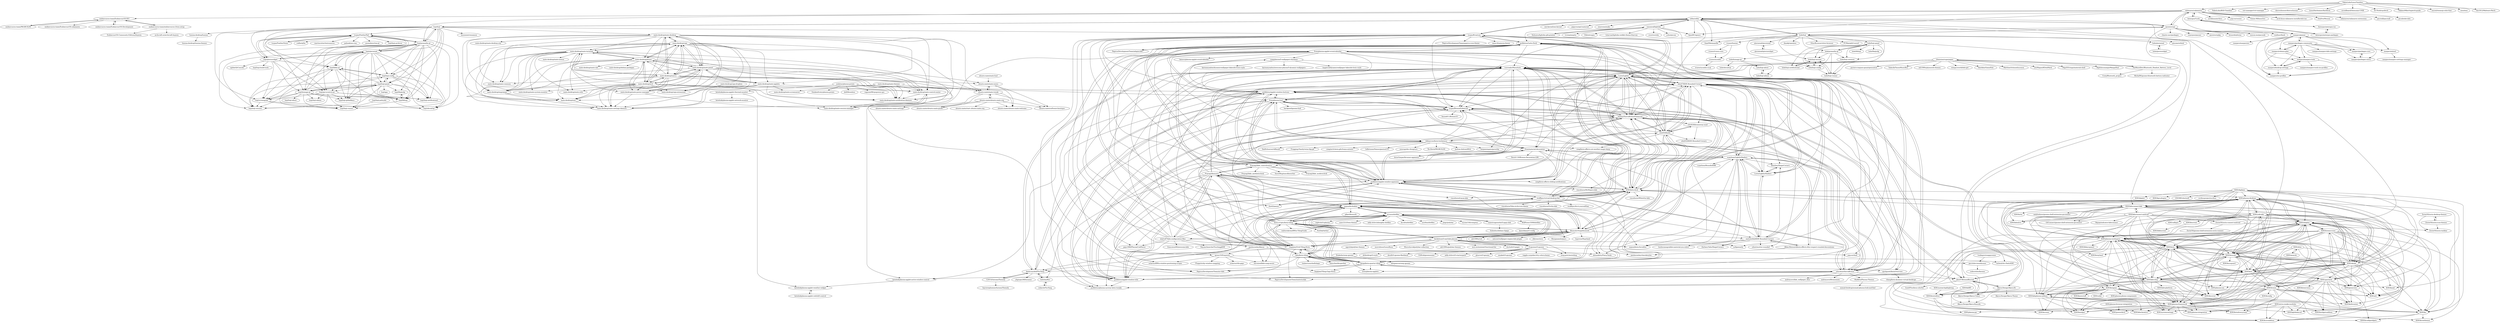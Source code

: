 digraph G {
"endeavouros-team/EndeavourOS-ISO" -> "endeavouros-team/PKGBUILDS"
"endeavouros-team/EndeavourOS-ISO" -> "endeavouros-team/EndeavourOS-calamares"
"endeavouros-team/EndeavourOS-ISO" -> "endeavouros-team/EndeavourOS-Development"
"endeavouros-team/EndeavourOS-ISO" -> "endeavouros-team/endeavouros-i3wm-setup"
"canonical/lightdm" -> "Xubuntu/lightdm-gtk-greeter"
"canonical/lightdm" -> "sddm/sddm"
"canonical/lightdm" -> "tvrzna/emptty" ["e"=1]
"canonical/lightdm" -> "l3ib/nitrogen"
"canonical/lightdm" -> "nullgemm/ly" ["e"=1]
"canonical/lightdm" -> "Litarvan/lightdm-webkit-theme-litarvan" ["e"=1]
"canonical/lightdm" -> "evertiro/cdm" ["e"=1]
"canonical/lightdm" -> "OpenRC/openrc" ["e"=1]
"canonical/lightdm" -> "yshui/picom" ["e"=1]
"tsujan/Kvantum" -> "PapirusDevelopmentTeam/arc-kde" ["e"=1]
"tsujan/Kvantum" -> "psifidotos/Latte-Dock"
"tsujan/Kvantum" -> "PapirusDevelopmentTeam/materia-kde" ["e"=1]
"tsujan/Kvantum" -> "KDE/latte-dock"
"tsujan/Kvantum" -> "PapirusDevelopmentTeam/adapta-kde" ["e"=1]
"tsujan/Kvantum" -> "Luwx/Lightly"
"tsujan/Kvantum" -> "psifidotos/applet-window-buttons"
"tsujan/Kvantum" -> "vinceliuice/Layan-kde" ["e"=1]
"tsujan/Kvantum" -> "PapirusDevelopmentTeam/papirus-icon-theme" ["e"=1]
"tsujan/Kvantum" -> "tsujan/BreezeEnhanced"
"tsujan/Kvantum" -> "psifidotos/applet-window-appmenu"
"tsujan/Kvantum" -> "alex47/BreezeBlurred"
"tsujan/Kvantum" -> "sddm/sddm"
"tsujan/Kvantum" -> "kupiqu/SierraBreezeEnhanced"
"tsujan/Kvantum" -> "nana-4/materia-theme" ["e"=1]
"Bismuth-Forge/bismuth" -> "esjeon/krohnkite"
"Bismuth-Forge/bismuth" -> "Luwx/Lightly"
"Bismuth-Forge/bismuth" -> "kwin-scripts/kwin-tiling"
"Bismuth-Forge/bismuth" -> "KDE/latte-dock"
"Bismuth-Forge/bismuth" -> "Morganamilo/paru" ["e"=1]
"Bismuth-Forge/bismuth" -> "hyprwm/Hyprland" ["e"=1]
"Bismuth-Forge/bismuth" -> "Prayag2/konsave"
"Bismuth-Forge/bismuth" -> "lingtjien/Grid-Tiling-Kwin"
"Bismuth-Forge/bismuth" -> "a-parhom/LightlyShaders"
"Bismuth-Forge/bismuth" -> "heckelson/i3-and-kde-plasma"
"Bismuth-Forge/bismuth" -> "shalva97/kde-configuration-files"
"Bismuth-Forge/bismuth" -> "adi1090x/rofi" ["e"=1]
"Bismuth-Forge/bismuth" -> "catsout/wallpaper-engine-kde-plugin" ["e"=1]
"Bismuth-Forge/bismuth" -> "elkowar/eww" ["e"=1]
"Bismuth-Forge/bismuth" -> "matinlotfali/KDE-Rounded-Corners"
"psifidotos/Latte-Dock" -> "KDE/latte-dock"
"psifidotos/Latte-Dock" -> "psifidotos/applet-window-buttons"
"psifidotos/Latte-Dock" -> "psifidotos/applet-window-appmenu"
"psifidotos/Latte-Dock" -> "psifidotos/applet-window-title"
"psifidotos/Latte-Dock" -> "PapirusDevelopmentTeam/adapta-kde" ["e"=1]
"psifidotos/Latte-Dock" -> "tsujan/Kvantum"
"psifidotos/Latte-Dock" -> "PapirusDevelopmentTeam/arc-kde" ["e"=1]
"psifidotos/Latte-Dock" -> "kotelnik/plasma-applet-active-window-control"
"psifidotos/Latte-Dock" -> "ishovkun/SierraBreeze"
"psifidotos/Latte-Dock" -> "Jazqa/kwin-quarter-tiling"
"psifidotos/Latte-Dock" -> "faho/kwin-tiling"
"psifidotos/Latte-Dock" -> "Zren/plasma-applets"
"psifidotos/Latte-Dock" -> "tcorreabr/Parachute"
"psifidotos/Latte-Dock" -> "kupiqu/SierraBreezeEnhanced"
"psifidotos/Latte-Dock" -> "Zren/plasma-applet-eventcalendar"
"KDE/amarok" -> "KDE/elisa"
"maestrogerardo/i3-gaps-deb" -> "Soleedus/debian-i3gaps"
"maestrogerardo/i3-gaps-deb" -> "avivace/dotfiles"
"KDE/kdeconnect-kde" -> "KDE/kdeconnect-android"
"KDE/kdeconnect-kde" -> "KDE/plasma-desktop"
"KDE/kdeconnect-kde" -> "KDE/kdenlive" ["e"=1]
"KDE/kdeconnect-kde" -> "KDE/dolphin"
"KDE/kdeconnect-kde" -> "KDE/konsole"
"KDE/kdeconnect-kde" -> "KDE/okular"
"KDE/kdeconnect-kde" -> "KDE/kate"
"KDE/kdeconnect-kde" -> "KDE/kwin"
"KDE/kdeconnect-kde" -> "KDE/kdevelop"
"KDE/kdeconnect-kde" -> "KDE/latte-dock"
"KDE/kdeconnect-kde" -> "KDE/krita" ["e"=1]
"KDE/kdeconnect-kde" -> "GSConnect/gnome-shell-extension-gsconnect" ["e"=1]
"KDE/kdeconnect-kde" -> "andyholmes/gnome-shell-extension-gsconnect" ["e"=1]
"KDE/kdeconnect-kde" -> "KDE/plasma-workspace"
"KDE/kdeconnect-kde" -> "KDE/yakuake"
"KDE/plasma-desktop" -> "KDE/kwin"
"KDE/plasma-desktop" -> "KDE/plasma-workspace"
"KDE/plasma-desktop" -> "KDE/dolphin"
"KDE/plasma-desktop" -> "KDE/plasma-framework"
"KDE/plasma-desktop" -> "KDE/konsole"
"KDE/plasma-desktop" -> "KDE/kate"
"KDE/plasma-desktop" -> "KDE/breeze"
"KDE/plasma-desktop" -> "KDE/kdeconnect-kde"
"KDE/plasma-desktop" -> "KDE/kirigami"
"KDE/plasma-desktop" -> "KDE/discover"
"KDE/plasma-desktop" -> "KDE/kdevelop"
"KDE/plasma-desktop" -> "KDE/kdeplasma-addons"
"KDE/plasma-desktop" -> "KDE/okular"
"KDE/plasma-desktop" -> "KDE/yakuake"
"KDE/plasma-desktop" -> "KDE/kio"
"aarnt/octopi" -> "manjaro/pamac"
"aarnt/octopi" -> "calamares/calamares"
"aarnt/octopi" -> "varlesh/Arc-Dark-KDE" ["e"=1]
"aarnt/octopi" -> "sddm/sddm"
"aarnt/octopi" -> "tsujan/BreezeEnhanced"
"aarnt/octopi" -> "chaotic-aur/packages" ["e"=1]
"aarnt/octopi" -> "lxde/lxqt"
"aarnt/octopi" -> "rmarquis/pacaur" ["e"=1]
"aarnt/octopi" -> "aarnt/octopkg"
"aarnt/octopi" -> "brezerk/q4wine"
"aarnt/octopi" -> "moson-mo/pacseek"
"aarnt/octopi" -> "vinifmor/bauh" ["e"=1]
"tsujan/FeatherPad" -> "tsujan/FeatherNotes"
"tsujan/FeatherPad" -> "lxqt/pcmanfm-qt"
"tsujan/FeatherPad" -> "rodlie/qtfm"
"tsujan/FeatherPad" -> "martinrotter/textosaurus"
"tsujan/FeatherPad" -> "lxqt/obconf-qt"
"tsujan/FeatherPad" -> "palinek/nm-tray"
"tsujan/FeatherPad" -> "lxqt/qterminal"
"tsujan/FeatherPad" -> "lxqt/qtermwidget"
"tsujan/FeatherPad" -> "psemiletov/tea-qt"
"tsujan/FeatherPad" -> "lxqt/lximage-qt"
"tsujan/FeatherPad" -> "lxqt/lxqt-archiver"
"Prayag2/konsave" -> "shalva97/kde-configuration-files"
"Prayag2/konsave" -> "Prayag2/kde_controlcentre"
"Prayag2/konsave" -> "paju1986/PlasmaConfSaver"
"Prayag2/konsave" -> "Luwx/Lightly"
"Prayag2/konsave" -> "Bismuth-Forge/bismuth"
"Prayag2/konsave" -> "baduhai/Koi"
"Prayag2/konsave" -> "qewer33/Exquisite"
"Prayag2/konsave" -> "nclarius/KWin-window-positioning-scripts"
"Prayag2/konsave" -> "esjeon/krohnkite"
"Prayag2/konsave" -> "tcorreabr/Parachute"
"Prayag2/konsave" -> "psifidotos/applet-window-buttons"
"Prayag2/konsave" -> "matinlotfali/KDE-Rounded-Corners"
"Prayag2/konsave" -> "psifidotos/applet-window-appmenu"
"Prayag2/konsave" -> "lingtjien/Grid-Tiling-Kwin"
"Prayag2/konsave" -> "zzag/kwin-effects-sliding-notifications"
"ZorinOS/zorin-desktop-themes" -> "ZorinOS/zorin-icon-themes"
"ZorinOS/zorin-desktop-themes" -> "ZorinOS/zorin-taskbar"
"mate-desktop/mate-themes" -> "mate-desktop/mate-screensaver"
"mate-desktop/mate-themes" -> "mate-desktop/mate-settings-daemon"
"mate-desktop/mate-themes" -> "mate-desktop/mate-session-manager"
"mate-desktop/mate-themes" -> "mate-desktop/mate-control-center"
"mate-desktop/mate-themes" -> "mate-desktop/mate-notification-daemon"
"Luwx/Lightly" -> "Luwx/LightlyShaders"
"Luwx/Lightly" -> "a-parhom/LightlyShaders"
"Luwx/Lightly" -> "tcorreabr/Parachute"
"Luwx/Lightly" -> "KDE/latte-dock"
"Luwx/Lightly" -> "Bismuth-Forge/bismuth"
"Luwx/Lightly" -> "psifidotos/applet-window-appmenu"
"Luwx/Lightly" -> "esjeon/krohnkite"
"Luwx/Lightly" -> "tsujan/Kvantum"
"Luwx/Lightly" -> "Zren/material-decoration"
"Luwx/Lightly" -> "matinlotfali/KDE-Rounded-Corners"
"Luwx/Lightly" -> "tsujan/BreezeEnhanced"
"Luwx/Lightly" -> "kupiqu/SierraBreezeEnhanced"
"Luwx/Lightly" -> "n4n0GH/hello"
"Luwx/Lightly" -> "wsdfhjxc/virtual-desktop-bar"
"Luwx/Lightly" -> "alex47/KDE-Rounded-Corners"
"n4n0GH/hello" -> "n4n0GH/breezeway-mod"
"n4n0GH/hello" -> "tcorreabr/Parachute"
"n4n0GH/hello" -> "alex47/KDE-Rounded-Corners"
"n4n0GH/hello" -> "tsujan/BreezeEnhanced"
"n4n0GH/hello" -> "n4n0GH/KDE-Rounded-Corners"
"n4n0GH/hello" -> "kupiqu/SierraBreezeEnhanced"
"n4n0GH/hello" -> "ishovkun/SierraBreeze"
"n4n0GH/hello" -> "zzag/kwin-effects-yet-another-magic-lamp"
"n4n0GH/hello" -> "tildearrow/kwin-lowlatency"
"n4n0GH/hello" -> "psifidotos/applet-window-buttons"
"n4n0GH/hello" -> "Luwx/LightlyShaders"
"n4n0GH/hello" -> "Luwx/Lightly"
"n4n0GH/hello" -> "vinceliuice/McMojave-kde" ["e"=1]
"n4n0GH/hello" -> "alex47/BreezeBlurred"
"TheWeirdDev/Bluetooth_Headset_Battery_Level" -> "MichalW/gnome-bluetooth-battery-indicator"
"TheWeirdDev/Bluetooth_Headset_Battery_Level" -> "Coutj/Bluetooth_project"
"TheWeirdDev/Bluetooth_Headset_Battery_Level" -> "hhannine/superpaper"
"FabioLolix/LinuxTimeline" -> "FabioLolix/BSD-Timeline"
"FabioLolix/LinuxTimeline" -> "calamares/calamares"
"FabioLolix/LinuxTimeline" -> "virt-manager/virt-manager" ["e"=1]
"FabioLolix/LinuxTimeline" -> "distrochooser/distrochooser" ["e"=1]
"FabioLolix/LinuxTimeline" -> "LinusDierheimer/fastfetch" ["e"=1]
"FabioLolix/LinuxTimeline" -> "sirredbeard/Awesome-UNIX" ["e"=1]
"FabioLolix/LinuxTimeline" -> "Dr-Noob/cpufetch" ["e"=1]
"FabioLolix/LinuxTimeline" -> "NakanoMikuOrg/arch-guide" ["e"=1]
"FabioLolix/LinuxTimeline" -> "eosrei/twemoji-color-font" ["e"=1]
"FabioLolix/LinuxTimeline" -> "smxi/inxi" ["e"=1]
"FabioLolix/LinuxTimeline" -> "the1812/Malware-Patch" ["e"=1]
"manjaro/pamac" -> "manjaro/manjaro-tools"
"manjaro/pamac" -> "manjaro/desktop-settings"
"manjaro/pamac" -> "manjaro/manjaroiso"
"manjaro/pamac" -> "manjaro/packages-community"
"manjaro/pamac" -> "manjaro/iso-profiles"
"manjaro/pamac" -> "manjaro/packages-core"
"manjaro/pamac" -> "manjaro/mhwd"
"manjaro/pamac" -> "manjaro/packages-extra"
"manjaro/pamac" -> "manjaro/release-plan"
"lxqt/qtermwidget" -> "lxqt/qterminal"
"lxqt/qtermwidget" -> "lxqt/screengrab"
"lxqt/qtermwidget" -> "uglide/QtConsole"
"lxqt/qtermwidget" -> "lxqt/lxqt-build-tools"
"lxqt/qtermwidget" -> "lxqt/lximage-qt"
"lxqt/qtermwidget" -> "lxqt/libfm-qt"
"lxqt/qtermwidget" -> "lxqt/pavucontrol-qt"
"lxqt/qtermwidget" -> "tsujan/FeatherPad"
"psifidotos/applet-window-title" -> "psifidotos/applet-window-appmenu"
"psifidotos/applet-window-title" -> "psifidotos/applet-window-buttons"
"psifidotos/applet-window-title" -> "psifidotos/plasma-systray-latte-tweaks"
"psifidotos/applet-window-title" -> "psifidotos/Latte-Dock"
"psifidotos/applet-window-title" -> "tsujan/BreezeEnhanced"
"psifidotos/applet-window-title" -> "kupiqu/SierraBreezeEnhanced"
"heckelson/i3-and-kde-plasma" -> "avivace/dotfiles"
"heckelson/i3-and-kde-plasma" -> "morrolinux/LinuxRices"
"heckelson/i3-and-kde-plasma" -> "esjeon/krohnkite"
"heckelson/i3-and-kde-plasma" -> "kwin-scripts/kwin-tiling"
"heckelson/i3-and-kde-plasma" -> "Bismuth-Forge/bismuth"
"heckelson/i3-and-kde-plasma" -> "duvholt/i3-pager"
"heckelson/i3-and-kde-plasma" -> "ngynLk/polybar-themes" ["e"=1]
"heckelson/i3-and-kde-plasma" -> "lingtjien/Grid-Tiling-Kwin"
"heckelson/i3-and-kde-plasma" -> "Prayag2/konsave"
"heckelson/i3-and-kde-plasma" -> "nwg-piotr/autotiling" ["e"=1]
"heckelson/i3-and-kde-plasma" -> "Murzchnvok/polybar-collection" ["e"=1]
"heckelson/i3-and-kde-plasma" -> "i3-gnome/i3-gnome"
"heckelson/i3-and-kde-plasma" -> "adi1090x/polybar-themes" ["e"=1]
"heckelson/i3-and-kde-plasma" -> "mut-ex/minimal-functional-fox" ["e"=1]
"heckelson/i3-and-kde-plasma" -> "nullgemm/ly" ["e"=1]
"psifidotos/applet-window-buttons" -> "psifidotos/applet-window-title"
"psifidotos/applet-window-buttons" -> "psifidotos/applet-window-appmenu"
"psifidotos/applet-window-buttons" -> "kupiqu/SierraBreezeEnhanced"
"psifidotos/applet-window-buttons" -> "psifidotos/Latte-Dock"
"psifidotos/applet-window-buttons" -> "tcorreabr/Parachute"
"psifidotos/applet-window-buttons" -> "Zren/plasma-hud"
"psifidotos/applet-window-buttons" -> "KDE/latte-dock"
"psifidotos/applet-window-buttons" -> "psifidotos/plasma-systray-latte-tweaks"
"psifidotos/applet-window-buttons" -> "alex47/KDE-Rounded-Corners"
"psifidotos/applet-window-buttons" -> "kotelnik/plasma-applet-active-window-control"
"psifidotos/applet-window-buttons" -> "tsujan/BreezeEnhanced"
"psifidotos/applet-window-buttons" -> "ishovkun/SierraBreeze"
"esjeon/krohnkite" -> "Bismuth-Forge/bismuth"
"esjeon/krohnkite" -> "lingtjien/Grid-Tiling-Kwin"
"esjeon/krohnkite" -> "kwin-scripts/kwin-tiling"
"esjeon/krohnkite" -> "tcorreabr/Parachute"
"esjeon/krohnkite" -> "Luwx/Lightly"
"esjeon/krohnkite" -> "Jazqa/kwin-quarter-tiling"
"esjeon/krohnkite" -> "wsdfhjxc/virtual-desktop-bar"
"esjeon/krohnkite" -> "KDE/latte-dock"
"esjeon/krohnkite" -> "heckelson/i3-and-kde-plasma"
"esjeon/krohnkite" -> "avivace/dotfiles"
"esjeon/krohnkite" -> "Prayag2/konsave"
"esjeon/krohnkite" -> "gikari/bismuth"
"esjeon/krohnkite" -> "tsujan/Kvantum"
"esjeon/krohnkite" -> "adi1090x/rofi" ["e"=1]
"esjeon/krohnkite" -> "faho/kwin-tiling"
"mate-desktop/caja" -> "mate-desktop/mate-terminal"
"mate-desktop/caja" -> "mate-desktop/pluma"
"mate-desktop/caja" -> "mate-desktop/mate-panel"
"mate-desktop/caja" -> "mate-desktop/mate-desktop"
"mate-desktop/caja" -> "mate-desktop/marco"
"mate-desktop/caja" -> "mate-desktop/atril"
"mate-desktop/caja" -> "mate-desktop/caja-extensions"
"mate-desktop/caja" -> "mate-desktop/mate-control-center"
"mate-desktop/caja" -> "mate-desktop/eom"
"mate-desktop/caja" -> "mate-desktop/mate-applets"
"mate-desktop/caja" -> "mate-desktop/mate-power-manager"
"mate-desktop/caja" -> "mate-desktop/engrampa"
"mate-desktop/caja" -> "mate-desktop/mate-settings-daemon"
"mate-desktop/caja" -> "mate-desktop/mate-common"
"mate-desktop/caja" -> "ubuntu-mate/mate-tweak"
"KDE/latte-dock" -> "psifidotos/Latte-Dock"
"KDE/latte-dock" -> "Luwx/Lightly"
"KDE/latte-dock" -> "psifidotos/applet-window-buttons"
"KDE/latte-dock" -> "tsujan/Kvantum"
"KDE/latte-dock" -> "psifidotos/applet-window-appmenu"
"KDE/latte-dock" -> "wsdfhjxc/virtual-desktop-bar"
"KDE/latte-dock" -> "vinceliuice/Layan-kde" ["e"=1]
"KDE/latte-dock" -> "psifidotos/applet-window-title"
"KDE/latte-dock" -> "KDE/plasma-desktop"
"KDE/latte-dock" -> "Bismuth-Forge/bismuth"
"KDE/latte-dock" -> "KDE/kdeconnect-kde"
"KDE/latte-dock" -> "esjeon/krohnkite"
"KDE/latte-dock" -> "vinceliuice/WhiteSur-kde" ["e"=1]
"KDE/latte-dock" -> "tcorreabr/Parachute"
"KDE/latte-dock" -> "kupiqu/SierraBreezeEnhanced"
"lxqt/lxqt" -> "lxqt/pcmanfm-qt"
"lxqt/lxqt" -> "lxqt/lxqt-panel"
"lxqt/lxqt" -> "lxqt/qterminal"
"lxqt/lxqt" -> "tsujan/FeatherPad"
"lxqt/lxqt" -> "lxqt/libfm-qt"
"lxqt/lxqt" -> "lxqt/liblxqt"
"lxqt/lxqt" -> "tsujan/Kvantum"
"lxqt/lxqt" -> "linuxmint/cinnamon" ["e"=1]
"lxqt/lxqt" -> "lxqt/screengrab"
"lxqt/lxqt" -> "lxqt/lxqt-config"
"lxqt/lxqt" -> "lumina-desktop/lumina"
"lxqt/lxqt" -> "mate-desktop/mate-desktop"
"lxqt/lxqt" -> "lxqt/pavucontrol-qt"
"lxqt/lxqt" -> "lxqt/qtermwidget"
"lxqt/lxqt" -> "sddm/sddm"
"KDE/kdiff3" -> "KDE/ktexteditor"
"tildearrow/kwin-lowlatency" -> "Zren/plasma-hud"
"tildearrow/kwin-lowlatency" -> "tsujan/BreezeEnhanced"
"tildearrow/kwin-lowlatency" -> "Tk-Glitch/PKGBUILDS" ["e"=1]
"tildearrow/kwin-lowlatency" -> "Joshua-Ashton/d9vk" ["e"=1]
"tildearrow/kwin-lowlatency" -> "n4n0GH/hello"
"tildearrow/kwin-lowlatency" -> "DadSchoorse/vkBasalt" ["e"=1]
"tildearrow/kwin-lowlatency" -> "Frogging-Family/wine-tkg-git" ["e"=1]
"tildearrow/kwin-lowlatency" -> "Zren/material-decoration"
"tildearrow/kwin-lowlatency" -> "zzag/arch-kwin-gtk-frame-extents"
"tildearrow/kwin-lowlatency" -> "benjamimgois/goverlay" ["e"=1]
"tildearrow/kwin-lowlatency" -> "alex47/KDE-Rounded-Corners"
"tildearrow/kwin-lowlatency" -> "kupiqu/SierraBreezeEnhanced"
"tildearrow/kwin-lowlatency" -> "zzag/kwin-effects-yet-another-magic-lamp"
"tildearrow/kwin-lowlatency" -> "InBetweenNames/gentooLTO" ["e"=1]
"tildearrow/kwin-lowlatency" -> "nowrep/obs-vkcapture" ["e"=1]
"wsdfhjxc/virtual-desktop-bar" -> "tcorreabr/Parachute"
"wsdfhjxc/virtual-desktop-bar" -> "vinceliuice/Tela-circle-icon-theme" ["e"=1]
"wsdfhjxc/virtual-desktop-bar" -> "rbn42/panon"
"wsdfhjxc/virtual-desktop-bar" -> "vinceliuice/Orchis-kde" ["e"=1]
"wsdfhjxc/virtual-desktop-bar" -> "psifidotos/applet-window-appmenu"
"wsdfhjxc/virtual-desktop-bar" -> "KDE/latte-dock"
"wsdfhjxc/virtual-desktop-bar" -> "wsdfhjxc/do-it-yourself-bar"
"wsdfhjxc/virtual-desktop-bar" -> "esjeon/krohnkite"
"wsdfhjxc/virtual-desktop-bar" -> "tsujan/BreezeEnhanced"
"wsdfhjxc/virtual-desktop-bar" -> "Luwx/Lightly"
"wsdfhjxc/virtual-desktop-bar" -> "kupiqu/SierraBreezeEnhanced"
"wsdfhjxc/virtual-desktop-bar" -> "psifidotos/applet-window-title"
"wsdfhjxc/virtual-desktop-bar" -> "psifidotos/applet-window-buttons"
"wsdfhjxc/virtual-desktop-bar" -> "esjeon/kwin-forceblur"
"Antergos/Cnchi" -> "Antergos/antergos-packages"
"Antergos/Cnchi" -> "Antergos/antergos-iso"
"Antergos/Cnchi" -> "calamares/calamares"
"manjaro/mhwd" -> "manjaro/manjaro-settings-manager"
"KDE/kdeconnect-android" -> "KDE/kdeconnect-kde"
"KDE/kdeconnect-android" -> "KDE/dolphin"
"KDE/kdeconnect-android" -> "KDE/plasma-desktop"
"KDE/kdeconnect-android" -> "KDE/okular"
"KDE/kdeconnect-android" -> "KDE/konsole"
"KDE/kdeconnect-android" -> "KDE/kdevelop"
"KDE/kdeconnect-android" -> "GSConnect/gnome-shell-extension-gsconnect" ["e"=1]
"KDE/kdeconnect-android" -> "KDE/kate"
"KDE/kdeconnect-android" -> "KDE/kwin"
"KDE/kdeconnect-android" -> "ZorinOS/zorin-connect-android"
"KDE/kdeconnect-android" -> "KDE/kdenlive" ["e"=1]
"KDE/kdeconnect-android" -> "KDE/latte-dock"
"KDE/kdeconnect-android" -> "Bajoja/indicator-kdeconnect" ["e"=1]
"KDE/kdeconnect-android" -> "KDE/plasma-workspace"
"KDE/kdeconnect-android" -> "KDE/spectacle"
"KDE/kate" -> "KDE/konsole"
"KDE/kate" -> "KDE/dolphin"
"KDE/kate" -> "KDE/kdevelop"
"KDE/kate" -> "KDE/okular"
"KDE/kate" -> "KDE/ark"
"KDE/kate" -> "KDE/kwin"
"KDE/kate" -> "KDE/gwenview"
"KDE/kate" -> "KDE/plasma-desktop"
"KDE/kate" -> "KDE/plasma-framework"
"KDE/kate" -> "KDE/ktexteditor"
"KDE/kate" -> "KDE/plasma-workspace"
"KDE/kate" -> "KDE/breeze"
"KDE/kate" -> "KDE/discover"
"KDE/kate" -> "KDE/yakuake"
"KDE/kate" -> "KDE/spectacle"
"KDE/elisa" -> "KDE/amarok"
"KDE/elisa" -> "KDE/kmail"
"KDE/elisa" -> "KDE/ark"
"KDE/elisa" -> "KDE/konsole"
"KDE/elisa" -> "KDE/plasma-framework"
"KDE/okular" -> "KDE/dolphin"
"KDE/okular" -> "KDE/kate"
"KDE/okular" -> "KDE/konsole"
"KDE/okular" -> "KDE/gwenview"
"KDE/okular" -> "KDE/kwin"
"KDE/okular" -> "KDE/plasma-desktop"
"KDE/okular" -> "KDE/ark"
"KDE/okular" -> "KDE/kdevelop"
"KDE/okular" -> "KDE/plasma-workspace"
"KDE/okular" -> "KDE/kdeconnect-kde"
"KDE/okular" -> "KDE/spectacle"
"KDE/okular" -> "KDE/kdeplasma-addons"
"KDE/okular" -> "KDE/kio"
"KDE/okular" -> "KDE/plasma-framework"
"KDE/okular" -> "KDE/yakuake"
"hhannine/superpaper" -> "gustavo-iniguez-goya/opensnitch" ["e"=1]
"hhannine/superpaper" -> "Luwx/Lightly"
"hhannine/superpaper" -> "Taiko2k/TauonMusicBox" ["e"=1]
"hhannine/superpaper" -> "adi1090x/plymouth-themes" ["e"=1]
"hhannine/superpaper" -> "wimpysworld/deb-get" ["e"=1]
"hhannine/superpaper" -> "tkashkin/GameHub" ["e"=1]
"hhannine/superpaper" -> "TheWeirdDev/Bluetooth_Headset_Battery_Level"
"hhannine/superpaper" -> "tcorreabr/Parachute"
"hhannine/superpaper" -> "MatthiasSchinzel/sysmon"
"hhannine/superpaper" -> "benjamimgois/goverlay" ["e"=1]
"hhannine/superpaper" -> "JonMagon/KDiskMark" ["e"=1]
"hhannine/superpaper" -> "pop-os/shell" ["e"=1]
"hhannine/superpaper" -> "wsdfhjxc/virtual-desktop-bar"
"hhannine/superpaper" -> "PapyElGringo/material-shell" ["e"=1]
"hhannine/superpaper" -> "flightlessmango/MangoHud" ["e"=1]
"ubuntu-mate/mate-menu" -> "ubuntu-mate/ubuntu-mate-welcome"
"ubuntu-mate/mate-menu" -> "ubuntu-mate/mate-tweak"
"ubuntu-mate/mate-menu" -> "ubuntu-mate/software-boutique"
"ubuntu-mate/mate-tweak" -> "ubuntu-mate/ubuntu-mate-welcome"
"ubuntu-mate/mate-tweak" -> "ubuntu-mate/mate-menu"
"ubuntu-mate/mate-tweak" -> "ubuntu-mate/software-boutique"
"ubuntu-mate/mate-tweak" -> "ubuntu-mate/ubuntu-mate.org"
"ubuntu-mate/mate-tweak" -> "ubuntu-mate/ubuntu-mate-settings"
"ubuntu-mate/mate-tweak" -> "ubuntu-mate/ubuntu-mate-guide"
"lingtjien/Grid-Tiling-Kwin" -> "kwin-scripts/kwin-tiling"
"lingtjien/Grid-Tiling-Kwin" -> "esjeon/krohnkite"
"lingtjien/Grid-Tiling-Kwin" -> "Jazqa/kwin-quarter-tiling"
"lingtjien/Grid-Tiling-Kwin" -> "faho/kwin-tiling"
"lingtjien/Grid-Tiling-Kwin" -> "avivace/dotfiles"
"lingtjien/Grid-Tiling-Kwin" -> "alex47/KDE-Rounded-Corners"
"lingtjien/Grid-Tiling-Kwin" -> "Bismuth-Forge/bismuth"
"lingtjien/Grid-Tiling-Kwin" -> "tsujan/Kvantum"
"lingtjien/Grid-Tiling-Kwin" -> "tildearrow/kwin-lowlatency"
"lingtjien/Grid-Tiling-Kwin" -> "PapirusDevelopmentTeam/materia-kde" ["e"=1]
"lingtjien/Grid-Tiling-Kwin" -> "tcorreabr/Parachute"
"lingtjien/Grid-Tiling-Kwin" -> "daehruoydeef/Yin-Yang"
"lingtjien/Grid-Tiling-Kwin" -> "Prayag2/konsave"
"lingtjien/Grid-Tiling-Kwin" -> "psifidotos/Latte-Dock"
"lingtjien/Grid-Tiling-Kwin" -> "tsujan/BreezeEnhanced"
"kwin-scripts/kwin-tiling" -> "lingtjien/Grid-Tiling-Kwin"
"kwin-scripts/kwin-tiling" -> "esjeon/krohnkite"
"kwin-scripts/kwin-tiling" -> "Jazqa/kwin-quarter-tiling"
"kwin-scripts/kwin-tiling" -> "Bismuth-Forge/bismuth"
"kwin-scripts/kwin-tiling" -> "heckelson/i3-and-kde-plasma"
"kwin-scripts/kwin-tiling" -> "tcorreabr/Parachute"
"kwin-scripts/kwin-tiling" -> "wsdfhjxc/virtual-desktop-bar"
"kwin-scripts/kwin-tiling" -> "avivace/dotfiles"
"kwin-scripts/kwin-tiling" -> "waltereikrem/KWin-TilingGuide"
"kwin-scripts/kwin-tiling" -> "Zren/plasma-hud"
"kwin-scripts/kwin-tiling" -> "KDE/latte-dock"
"kwin-scripts/kwin-tiling" -> "kupiqu/SierraBreezeEnhanced"
"kwin-scripts/kwin-tiling" -> "Zren/plasma-applet-eventcalendar"
"kwin-scripts/kwin-tiling" -> "daehruoydeef/Yin-Yang"
"kwin-scripts/kwin-tiling" -> "NoiSek/Aether" ["e"=1]
"Madkita/Plasma-Themes" -> "nomad-desktop/nomad-plasma-look-and-feel"
"ishovkun/SierraBreeze" -> "kupiqu/SierraBreezeEnhanced"
"ishovkun/SierraBreeze" -> "tsujan/BreezeEnhanced"
"ishovkun/SierraBreeze" -> "andreyorst/Breezemite"
"ishovkun/SierraBreeze" -> "psifidotos/Latte-Dock"
"ishovkun/SierraBreeze" -> "psifidotos/applet-window-buttons"
"ishovkun/SierraBreeze" -> "psifidotos/applet-window-appmenu"
"ishovkun/SierraBreeze" -> "n4n0GH/hello"
"ishovkun/SierraBreeze" -> "Madkita/Plasma-Themes"
"ishovkun/SierraBreeze" -> "kotelnik/plasma-applet-active-window-control"
"ishovkun/SierraBreeze" -> "alex47/BreezeBlurred"
"ishovkun/SierraBreeze" -> "alex47/KDE-Rounded-Corners"
"ishovkun/SierraBreeze" -> "Jazqa/kwin-quarter-tiling"
"ishovkun/SierraBreeze" -> "PapirusDevelopmentTeam/materia-kde" ["e"=1]
"ishovkun/SierraBreeze" -> "andreyorst/kde_wallpaper_blur"
"ishovkun/SierraBreeze" -> "psifidotos/applet-window-title"
"kupiqu/SierraBreezeEnhanced" -> "tsujan/BreezeEnhanced"
"kupiqu/SierraBreezeEnhanced" -> "ishovkun/SierraBreeze"
"kupiqu/SierraBreezeEnhanced" -> "psifidotos/applet-window-buttons"
"kupiqu/SierraBreezeEnhanced" -> "n4n0GH/breezeway-mod"
"kupiqu/SierraBreezeEnhanced" -> "tcorreabr/Parachute"
"kupiqu/SierraBreezeEnhanced" -> "psifidotos/applet-window-title"
"kupiqu/SierraBreezeEnhanced" -> "a-parhom/LightlyShaders"
"kupiqu/SierraBreezeEnhanced" -> "alexankitty/FancyTasks"
"kupiqu/SierraBreezeEnhanced" -> "psifidotos/applet-window-appmenu"
"kupiqu/SierraBreezeEnhanced" -> "alex47/KDE-Rounded-Corners"
"kupiqu/SierraBreezeEnhanced" -> "n4n0GH/hello"
"KDE/plasma-browser-integration" -> "KDE/powerdevil"
"lxde/lxqt" -> "lxde/lxqt-panel"
"lxde/lxqt" -> "lxde/pcmanfm-qt"
"lxde/lxqt" -> "lxde/qterminal"
"lxde/lxqt" -> "lxde/lxqt-session"
"lxde/lxqt" -> "giucam/orbital" ["e"=1]
"lxde/lxqt" -> "QupZilla/qupzilla" ["e"=1]
"lxde/lxqt" -> "lxde/lxqt-common"
"lxde/lxqt" -> "qterminal/qterminal"
"lxde/lxqt" -> "lxde/lxqt-config"
"lxde/lxqt" -> "danakj/openbox" ["e"=1]
"lxde/lxqt" -> "trueos/lumina"
"lxde/lxqt" -> "OtterBrowser/otter-browser" ["e"=1]
"lxde/lxqt" -> "aarnt/octopi"
"lxde/lxqt" -> "sddm/sddm"
"lxde/lxqt" -> "PCMan/gtk3-nocsd" ["e"=1]
"lxde/lxqt-notificationd" -> "lxde/lxqt-session"
"lxde/lxqt-session" -> "lxde/lxqt-runner"
"lxde/lxqt-session" -> "lxde/lxqt-config"
"lxde/lxqt-session" -> "lxde/lxqt-notificationd"
"i3-gnome/i3-gnome" -> "deuill/i3-gnome-flashback"
"i3-gnome/i3-gnome" -> "ChWick/gnomesome"
"i3-gnome/i3-gnome" -> "altdesktop/i3-style"
"i3-gnome/i3-gnome" -> "Drakulix/sway-gnome"
"i3-gnome/i3-gnome" -> "pop-os/shell" ["e"=1]
"i3-gnome/i3-gnome" -> "addy-dclxvi/i3-starterpack" ["e"=1]
"i3-gnome/i3-gnome" -> "nwg-piotr/autotiling" ["e"=1]
"i3-gnome/i3-gnome" -> "heckelson/i3-and-kde-plasma"
"i3-gnome/i3-gnome" -> "glsorre/i3-gnome"
"i3-gnome/i3-gnome" -> "avivace/dotfiles"
"i3-gnome/i3-gnome" -> "nmakel/i3-gnome"
"i3-gnome/i3-gnome" -> "toggle-corp/alacritty-colorscheme" ["e"=1]
"Alban-Boissard/kwin-effects-blur-respect-rounded-decorations" -> "a-parhom/LightlyShaders"
"Alban-Boissard/kwin-effects-blur-respect-rounded-decorations" -> "paulmcauley/classikstyles"
"Alban-Boissard/kwin-effects-blur-respect-rounded-decorations" -> "matinlotfali/KDE-Rounded-Corners"
"a-parhom/LightlyShaders" -> "matinlotfali/KDE-Rounded-Corners"
"a-parhom/LightlyShaders" -> "Luwx/LightlyShaders"
"a-parhom/LightlyShaders" -> "Luwx/Lightly"
"a-parhom/LightlyShaders" -> "a-parhom/RoundedSBE"
"a-parhom/LightlyShaders" -> "Alban-Boissard/kwin-effects-blur-respect-rounded-decorations"
"a-parhom/LightlyShaders" -> "luisbocanegra/kde-material-you-colors"
"a-parhom/LightlyShaders" -> "kupiqu/SierraBreezeEnhanced"
"a-parhom/LightlyShaders" -> "ZacharyTalis/ShapeCorners"
"a-parhom/LightlyShaders" -> "Zren/material-decoration"
"a-parhom/LightlyShaders" -> "esjeon/kwin-forceblur"
"a-parhom/LightlyShaders" -> "alexankitty/FancyTasks"
"a-parhom/LightlyShaders" -> "qewer33/Exquisite"
"a-parhom/LightlyShaders" -> "yilozt/mutter-rounded" ["e"=1]
"a-parhom/LightlyShaders" -> "Prayag2/kde_controlcentre"
"a-parhom/LightlyShaders" -> "khanhas/ShapeCorners"
"matinlotfali/KDE-Rounded-Corners" -> "a-parhom/LightlyShaders"
"matinlotfali/KDE-Rounded-Corners" -> "Luwx/LightlyShaders"
"matinlotfali/KDE-Rounded-Corners" -> "ZacharyTalis/ShapeCorners"
"matinlotfali/KDE-Rounded-Corners" -> "Alban-Boissard/kwin-effects-blur-respect-rounded-decorations"
"matinlotfali/KDE-Rounded-Corners" -> "khanhas/ShapeCorners"
"matinlotfali/KDE-Rounded-Corners" -> "luisbocanegra/kde-material-you-colors"
"matinlotfali/KDE-Rounded-Corners" -> "Luwx/Lightly"
"matinlotfali/KDE-Rounded-Corners" -> "Zren/material-decoration"
"matinlotfali/KDE-Rounded-Corners" -> "yilozt/mutter-rounded" ["e"=1]
"matinlotfali/KDE-Rounded-Corners" -> "esjeon/kwin-forceblur"
"tsujan/BreezeEnhanced" -> "kupiqu/SierraBreezeEnhanced"
"tsujan/BreezeEnhanced" -> "alex47/BreezeBlurred"
"tsujan/BreezeEnhanced" -> "ishovkun/SierraBreeze"
"tsujan/BreezeEnhanced" -> "fauzie811/Breeze10" ["e"=1]
"tsujan/BreezeEnhanced" -> "Zren/plasma-hud"
"tsujan/BreezeEnhanced" -> "psifidotos/applet-window-title"
"ubuntu-mate/mate-hud" -> "ubuntu-mate/mate-menu"
"Zren/material-decoration" -> "Zren/plasma-hud"
"Zren/material-decoration" -> "psifidotos/plasma-systray-latte-tweaks"
"Zren/material-decoration" -> "ArturGaspar/krunner-appmenu"
"Zren/material-decoration" -> "paulmcauley/classikstyles"
"Zren/material-decoration" -> "emvaized/kde-snap-assist"
"Zren/material-decoration" -> "David-118/Breeze-Decoration-LIM"
"Zren/material-decoration" -> "zzag/kwin-effects-sliding-notifications"
"Zren/material-decoration" -> "a-parhom/LightlyShaders"
"Zren/plasma-applet-eventcalendar" -> "kanocz/plasma-applet-eventcalendar"
"Zren/plasma-applet-eventcalendar" -> "tcorreabr/Parachute"
"Zren/plasma-applet-eventcalendar" -> "psifidotos/applet-window-title"
"Zren/plasma-applet-eventcalendar" -> "psifidotos/applet-window-appmenu"
"Zren/plasma-applet-eventcalendar" -> "psifidotos/Latte-Dock"
"Zren/plasma-applet-eventcalendar" -> "psifidotos/applet-window-buttons"
"Zren/plasma-applet-eventcalendar" -> "Zren/plasma-hud"
"Zren/plasma-applet-eventcalendar" -> "psifidotos/plasma-systray-latte-tweaks"
"Zren/plasma-applet-eventcalendar" -> "tildearrow/kwin-lowlatency"
"Zren/plasma-applet-eventcalendar" -> "KDE/latte-dock"
"Zren/plasma-applet-eventcalendar" -> "Zren/material-decoration"
"Zren/plasma-applet-eventcalendar" -> "zzag/plasma5-wallpapers-dynamic"
"Zren/plasma-applet-eventcalendar" -> "rbn42/panon"
"Zren/plasma-applet-eventcalendar" -> "n4n0GH/hello"
"Zren/plasma-applet-eventcalendar" -> "paju1986/PlasmaConfSaver"
"KDE/kwin" -> "KDE/plasma-desktop"
"KDE/kwin" -> "KDE/plasma-workspace"
"KDE/kwin" -> "KDE/plasma-framework"
"KDE/kwin" -> "KDE/dolphin"
"KDE/kwin" -> "KDE/konsole"
"KDE/kwin" -> "KDE/breeze"
"KDE/kwin" -> "KDE/kio"
"KDE/kwin" -> "KDE/kate"
"KDE/kwin" -> "KDE/kwayland"
"KDE/kwin" -> "KDE/kdeplasma-addons"
"KDE/kwin" -> "KDE/ark"
"KDE/kwin" -> "KDE/kirigami"
"KDE/kwin" -> "KDE/discover"
"KDE/kwin" -> "KDE/plasma-nm"
"KDE/kwin" -> "KDE/kscreen"
"lxqt/lximage-qt" -> "lxqt/screengrab"
"lxqt/lximage-qt" -> "lxqt/lxqt-runner"
"lxqt/lximage-qt" -> "lxqt/libfm-qt"
"lxqt/lximage-qt" -> "lxqt/lxqt-session"
"lxqt/lximage-qt" -> "lxqt/lxqt-globalkeys"
"lxqt/lximage-qt" -> "lxqt/lxqt-config"
"lxqt/lximage-qt" -> "lxqt/lxqt-notificationd"
"lxqt/lximage-qt" -> "lxqt/lxqt-about"
"lxqt/lximage-qt" -> "lxqt/liblxqt"
"lxqt/lximage-qt" -> "lxqt/lxqt-panel"
"lxqt/lximage-qt" -> "lxqt/lxqt-admin"
"KDE/dolphin" -> "KDE/konsole"
"KDE/dolphin" -> "KDE/gwenview"
"KDE/dolphin" -> "KDE/kate"
"KDE/dolphin" -> "KDE/kwin"
"KDE/dolphin" -> "KDE/plasma-desktop"
"KDE/dolphin" -> "KDE/okular"
"KDE/dolphin" -> "KDE/ark"
"KDE/dolphin" -> "KDE/plasma-workspace"
"KDE/dolphin" -> "KDE/kdevelop"
"KDE/dolphin" -> "KDE/breeze"
"KDE/dolphin" -> "KDE/plasma-framework"
"KDE/dolphin" -> "KDE/kio"
"KDE/dolphin" -> "KDE/spectacle"
"KDE/dolphin" -> "KDE/discover"
"KDE/dolphin" -> "KDE/breeze-icons"
"Akava-Design/Akava-Kv" -> "alex47/BreezeBlurred"
"Akava-Design/Akava-Kv" -> "Akava-Design/Akava-Colors"
"Akava-Design/Akava-Kv" -> "Akava-Design/Akava-Konsole"
"Akava-Design/Akava-Kv" -> "Akava-Design/Akava-Theme"
"Akava-Design/Akava-Kv" -> "alex47/KDE-Rounded-Corners"
"manjaro/packages-community" -> "manjaro/packages-extra"
"manjaro/packages-community" -> "manjaro/packages-core"
"manjaro/packages-community" -> "manjaro/manjaro-tools"
"manjaro/packages-community" -> "manjaro/release-plan"
"manjaro/packages-community" -> "manjaro/iso-profiles"
"manjaro/packages-community" -> "manjaro/desktop-settings"
"manjaro/packages-community" -> "manjaro/mhwd"
"manjaro/packages-community" -> "manjaro/pamac"
"manjaro/packages-community" -> "manjaro/manjaro-kde-settings"
"zzag/plasma5-wallpapers-dynamic" -> "karmanyaahm/awesome-plasma5-dynamic-wallpapers"
"zzag/plasma5-wallpapers-dynamic" -> "hugotrsd/dynamicwallpaper-lakeside-louis-coyle"
"zzag/plasma5-wallpapers-dynamic" -> "karmanyaahm/dynamicwallpaper-lakeside-louis-coyle"
"zzag/plasma5-wallpapers-dynamic" -> "Prayag2/kde_controlcentre"
"zzag/plasma5-wallpapers-dynamic" -> "tcorreabr/Parachute"
"WillPower3309/dotfiles" -> "kanishkarj/i3-config"
"psifidotos/applet-window-appmenu" -> "psifidotos/applet-window-title"
"psifidotos/applet-window-appmenu" -> "psifidotos/applet-window-buttons"
"psifidotos/applet-window-appmenu" -> "psifidotos/Latte-Dock"
"psifidotos/applet-window-appmenu" -> "psifidotos/plasma-systray-latte-tweaks"
"psifidotos/applet-window-appmenu" -> "KDE/latte-dock"
"psifidotos/applet-window-appmenu" -> "tsujan/BreezeEnhanced"
"psifidotos/applet-window-appmenu" -> "kupiqu/SierraBreezeEnhanced"
"psifidotos/applet-window-appmenu" -> "Luwx/Lightly"
"psifidotos/applet-window-appmenu" -> "alex47/KDE-Rounded-Corners"
"psifidotos/applet-window-appmenu" -> "ishovkun/SierraBreeze"
"psifidotos/applet-window-appmenu" -> "tcorreabr/Parachute"
"psifidotos/applet-window-appmenu" -> "vinceliuice/McMojave-kde" ["e"=1]
"psifidotos/applet-window-appmenu" -> "wsdfhjxc/virtual-desktop-bar"
"psifidotos/applet-window-appmenu" -> "Zren/plasma-hud"
"mate-desktop/mate-desktop" -> "mate-desktop/mate-panel"
"mate-desktop/mate-desktop" -> "mate-desktop/caja"
"mate-desktop/mate-desktop" -> "mate-desktop/marco"
"mate-desktop/mate-desktop" -> "mate-desktop/mate-terminal"
"mate-desktop/mate-desktop" -> "mate-desktop/pluma"
"mate-desktop/mate-desktop" -> "mate-desktop/mate-common"
"mate-desktop/mate-desktop" -> "mate-desktop/mate-applets"
"mate-desktop/mate-desktop" -> "mate-desktop/eom"
"mate-desktop/mate-desktop" -> "mate-desktop/mate-power-manager"
"mate-desktop/mate-desktop" -> "mate-desktop/engrampa"
"mate-desktop/mate-desktop" -> "mate-desktop/mate-control-center"
"mate-desktop/mate-desktop" -> "mate-desktop/mate-notification-daemon"
"mate-desktop/mate-desktop" -> "mate-desktop/atril"
"mate-desktop/mate-desktop" -> "mate-desktop/mate-desktop.org"
"mate-desktop/mate-desktop" -> "ubuntu-mate/mate-tweak"
"1mikegrn/snappyzones" -> "gerritdevriese/kzones"
"sddm/sddm" -> "canonical/lightdm"
"sddm/sddm" -> "tsujan/Kvantum"
"sddm/sddm" -> "KDE/dolphin"
"sddm/sddm" -> "KDE/latte-dock"
"sddm/sddm" -> "aarnt/octopi"
"sddm/sddm" -> "zen-kernel/zen-kernel" ["e"=1]
"sddm/sddm" -> "papyros/qml-material" ["e"=1]
"sddm/sddm" -> "psifidotos/Latte-Dock"
"sddm/sddm" -> "KDE/kdeconnect-kde"
"sddm/sddm" -> "QupZilla/qupzilla" ["e"=1]
"sddm/sddm" -> "KDE/kwin"
"sddm/sddm" -> "OpenRC/openrc" ["e"=1]
"sddm/sddm" -> "lxde/lxqt"
"sddm/sddm" -> "lxqt/lxqt"
"sddm/sddm" -> "emersion/mako" ["e"=1]
"faho/kwin-tiling" -> "Jazqa/kwin-quarter-tiling"
"faho/kwin-tiling" -> "lingtjien/Grid-Tiling-Kwin"
"faho/kwin-tiling" -> "psifidotos/Latte-Dock"
"faho/kwin-tiling" -> "varlesh/Arc-Dark-KDE" ["e"=1]
"faho/kwin-tiling" -> "avivace/dotfiles"
"faho/kwin-tiling" -> "lingtjien/Tiling-Gaps-Kwin"
"faho/kwin-tiling" -> "esjeon/krohnkite"
"faho/kwin-tiling" -> "PapirusDevelopmentTeam/arc-kde" ["e"=1]
"faho/kwin-tiling" -> "timbertson/shellshape" ["e"=1]
"faho/kwin-tiling" -> "Zren/plasma-applets"
"faho/kwin-tiling" -> "hanschen/ksuperkey"
"endeavouros-team/endeavouros-i3wm-setup" -> "endeavouros-team/EndeavourOS-ISO"
"endeavouros-team/endeavouros-i3wm-setup" -> "EndeavourOS-Community-Editions/bspwm"
"endeavouros-team/endeavouros-i3wm-setup" -> "archcraft-os/archcraft-bspwm"
"Luwx/LightlyShaders" -> "khanhas/ShapeCorners"
"Luwx/LightlyShaders" -> "a-parhom/LightlyShaders"
"Luwx/LightlyShaders" -> "matinlotfali/KDE-Rounded-Corners"
"Luwx/LightlyShaders" -> "Luwx/Lightly"
"Luwx/LightlyShaders" -> "alex47/KDE-Rounded-Corners"
"alex47/BreezeBlurred" -> "Akava-Design/Akava-Kv"
"alex47/BreezeBlurred" -> "tsujan/BreezeEnhanced"
"alex47/BreezeBlurred" -> "IsoaSFlus/kcm-colorful" ["e"=1]
"alex47/BreezeBlurred" -> "Akava-Design/Akava-Colors"
"alex47/BreezeBlurred" -> "alex47/KDE-Rounded-Corners"
"alex47/BreezeBlurred" -> "Akava-Design/Akava-Konsole"
"alex47/KDE-Rounded-Corners" -> "Luwx/LightlyShaders"
"alex47/KDE-Rounded-Corners" -> "n4n0GH/hello"
"alex47/KDE-Rounded-Corners" -> "alex47/BreezeBlurred"
"alex47/KDE-Rounded-Corners" -> "ajoshpratt/kwinOverview"
"alex47/KDE-Rounded-Corners" -> "tcorreabr/Parachute"
"alex47/KDE-Rounded-Corners" -> "kupiqu/SierraBreezeEnhanced"
"alex47/KDE-Rounded-Corners" -> "psifidotos/applet-window-buttons"
"alex47/KDE-Rounded-Corners" -> "esjeon/kwin-forceblur"
"alex47/KDE-Rounded-Corners" -> "psifidotos/applet-window-appmenu"
"alex47/KDE-Rounded-Corners" -> "khanhas/ShapeCorners"
"alex47/KDE-Rounded-Corners" -> "psifidotos/plasma-systray-latte-tweaks"
"alex47/KDE-Rounded-Corners" -> "Akava-Design/Akava-Kv"
"alex47/KDE-Rounded-Corners" -> "Zren/plasma-hud"
"alex47/KDE-Rounded-Corners" -> "n4n0GH/breezeway-mod"
"khanhas/ShapeCorners" -> "Luwx/LightlyShaders"
"shalva97/kde-configuration-files" -> "Prayag2/konsave"
"shalva97/kde-configuration-files" -> "paju1986/PlasmaConfSaver"
"shalva97/kde-configuration-files" -> "francoism90/awesome-kde" ["e"=1]
"shalva97/kde-configuration-files" -> "Bismuth-Forge/bismuth"
"shalva97/kde-configuration-files" -> "Luwx/Lightly"
"shalva97/kde-configuration-files" -> "psifidotos/applet-window-appmenu"
"shalva97/kde-configuration-files" -> "esjeon/krohnkite"
"shalva97/kde-configuration-files" -> "NayamAmarshe/ToucheggKDE" ["e"=1]
"shalva97/kde-configuration-files" -> "esjeon/kwin-forceblur"
"shalva97/kde-configuration-files" -> "tcorreabr/Parachute"
"shalva97/kde-configuration-files" -> "Zren/plasma-applet-eventcalendar"
"shalva97/kde-configuration-files" -> "psifidotos/applet-window-buttons"
"shalva97/kde-configuration-files" -> "paulmcauley/klassy"
"shalva97/kde-configuration-files" -> "psifidotos/applet-window-title"
"tcorreabr/Parachute" -> "wsdfhjxc/virtual-desktop-bar"
"tcorreabr/Parachute" -> "Luwx/Lightly"
"tcorreabr/Parachute" -> "psifidotos/applet-window-buttons"
"tcorreabr/Parachute" -> "n4n0GH/hello"
"tcorreabr/Parachute" -> "kupiqu/SierraBreezeEnhanced"
"tcorreabr/Parachute" -> "tsujan/BreezeEnhanced"
"tcorreabr/Parachute" -> "daehruoydeef/Yin-Yang"
"tcorreabr/Parachute" -> "ArturGaspar/krunner-appmenu"
"tcorreabr/Parachute" -> "alex47/KDE-Rounded-Corners"
"tcorreabr/Parachute" -> "Luwx/LightlyShaders"
"tcorreabr/Parachute" -> "Zren/plasma-hud"
"tcorreabr/Parachute" -> "ajoshpratt/kwinOverview"
"tcorreabr/Parachute" -> "psifidotos/applet-window-title"
"tcorreabr/Parachute" -> "esjeon/krohnkite"
"tcorreabr/Parachute" -> "psifidotos/applet-window-appmenu"
"KDE/plasma-framework" -> "KDE/plasma-workspace"
"KDE/plasma-framework" -> "KDE/kio"
"KDE/plasma-framework" -> "KDE/kdeclarative"
"KDE/plasma-framework" -> "KDE/kwindowsystem"
"KDE/plasma-framework" -> "KDE/kdeplasma-addons"
"KDE/plasma-framework" -> "KDE/kcoreaddons"
"KDE/plasma-framework" -> "KDE/systemsettings"
"KDE/plasma-framework" -> "KDE/kxmlgui"
"KDE/plasma-framework" -> "KDE/kglobalaccel"
"KDE/plasma-framework" -> "KDE/plasma-integration"
"KDE/plasma-framework" -> "KDE/plasma-pa"
"KDE/plasma-framework" -> "KDE/powerdevil"
"KDE/plasma-framework" -> "KDE/kscreen"
"Xubuntu/lightdm-gtk-greeter" -> "canonical/lightdm"
"KDE/digikam" -> "KDE/kate"
"KDE/digikam" -> "KDE/okular"
"KDE/digikam" -> "KDE/dolphin"
"KDE/digikam" -> "KDE/kdenlive" ["e"=1]
"KDE/digikam" -> "KDE/konsole"
"KDE/digikam" -> "KDE/labplot"
"KDE/digikam" -> "KDE/kwin"
"KDE/digikam" -> "KDE/kdevelop"
"KDE/digikam" -> "KDE/plasma-desktop"
"KDE/digikam" -> "KDE/kipi-plugins"
"KDE/digikam" -> "KDE/kio"
"KDE/digikam" -> "GNOME/shotwell"
"KDE/digikam" -> "scribusproject/scribus" ["e"=1]
"KDE/digikam" -> "KDE/kmail"
"Zren/plasma-hud" -> "Zren/material-decoration"
"Zren/plasma-hud" -> "ArturGaspar/krunner-appmenu"
"Zren/plasma-hud" -> "tsujan/BreezeEnhanced"
"Zren/plasma-hud" -> "psifidotos/applet-window-buttons"
"Zren/plasma-hud" -> "tildearrow/kwin-lowlatency"
"Zren/plasma-hud" -> "psifidotos/applet-window-title"
"Zren/plasma-hud" -> "hardpixel/gnome-hud" ["e"=1]
"Zren/plasma-hud" -> "tcorreabr/Parachute"
"Zren/plasma-hud" -> "psifidotos/plasma-systray-latte-tweaks"
"Zren/plasma-hud" -> "alex47/KDE-Rounded-Corners"
"Zren/plasma-hud" -> "kupiqu/SierraBreezeEnhanced"
"Zren/plasma-hud" -> "daehruoydeef/Yin-Yang"
"Zren/plasma-hud" -> "psifidotos/applet-window-appmenu"
"zzag/kwin-effects-yet-another-magic-lamp" -> "zzag/kwin-effects-sliding-notifications"
"Jazqa/kwin-quarter-tiling" -> "faho/kwin-tiling"
"Jazqa/kwin-quarter-tiling" -> "lingtjien/Grid-Tiling-Kwin"
"Jazqa/kwin-quarter-tiling" -> "psifidotos/Latte-Dock"
"Jazqa/kwin-quarter-tiling" -> "kwin-scripts/kwin-tiling"
"Jazqa/kwin-quarter-tiling" -> "esjeon/krohnkite"
"Jazqa/kwin-quarter-tiling" -> "lingtjien/Tiling-Gaps-Kwin"
"Jazqa/kwin-quarter-tiling" -> "ishovkun/SierraBreeze"
"Jazqa/kwin-quarter-tiling" -> "avivace/dotfiles"
"Jazqa/kwin-quarter-tiling" -> "Zren/plasma-applets"
"Jazqa/kwin-quarter-tiling" -> "alex47/KDE-Rounded-Corners"
"Jazqa/kwin-quarter-tiling" -> "kupiqu/SierraBreezeEnhanced"
"Jazqa/kwin-quarter-tiling" -> "tcorreabr/Parachute"
"Jazqa/kwin-quarter-tiling" -> "PapirusDevelopmentTeam/arc-kde" ["e"=1]
"Jazqa/kwin-quarter-tiling" -> "ajoshpratt/kwinOverview"
"Jazqa/kwin-quarter-tiling" -> "daehruoydeef/Yin-Yang"
"jsalatas/plasma-pstate" -> "psifidotos/applet-window-buttons"
"jsalatas/plasma-pstate" -> "frankenfruity/plasma-pstate"
"jsalatas/plasma-pstate" -> "psifidotos/applet-window-title"
"jsalatas/plasma-pstate" -> "kotelnik/plasma-applet-thermal-monitor"
"jsalatas/plasma-pstate" -> "dell/libsmbios" ["e"=1]
"jsalatas/plasma-pstate" -> "vagnum08/cpupower-gui" ["e"=1]
"jsalatas/plasma-pstate" -> "tsujan/BreezeEnhanced"
"calamares/calamares" -> "aarnt/octopi"
"calamares/calamares" -> "archlinux/archiso" ["e"=1]
"calamares/calamares" -> "manjaro/pamac"
"calamares/calamares" -> "pop-os/cosmic" ["e"=1]
"calamares/calamares" -> "Antergos/Cnchi"
"calamares/calamares" -> "endeavouros-team/EndeavourOS-ISO"
"calamares/calamares" -> "lxqt/pcmanfm-qt"
"calamares/calamares" -> "Tomas-M/linux-live" ["e"=1]
"calamares/calamares" -> "arch-linux-calamares-installer/alci-iso"
"calamares/calamares" -> "SeaDve/Mousai" ["e"=1]
"calamares/calamares" -> "sddm/sddm"
"calamares/calamares" -> "calamares/calamares-extensions"
"calamares/calamares" -> "OpenRC/openrc" ["e"=1]
"calamares/calamares" -> "pacstall/pacstall" ["e"=1]
"calamares/calamares" -> "picodotdev/alis" ["e"=1]
"C2N14/AutomaThemely" -> "daehruoydeef/Yin-Yang"
"C2N14/AutomaThemely" -> "haywirephoenix/AutomaThemely"
"lxqt/qterminal" -> "lxqt/qtermwidget"
"lxqt/qterminal" -> "lxqt/pcmanfm-qt"
"lxqt/qterminal" -> "lxqt/lximage-qt"
"lxqt/qterminal" -> "lxqt/screengrab"
"lxqt/qterminal" -> "lxqt/libfm-qt"
"lxqt/qterminal" -> "lxqt/lxqt-panel"
"lxqt/qterminal" -> "lxqt/pavucontrol-qt"
"lxqt/qterminal" -> "lxqt/lxqt-session"
"lxqt/qterminal" -> "lxqt/liblxqt"
"lxqt/qterminal" -> "tsujan/FeatherPad"
"lxqt/qterminal" -> "lxqt/lxqt-runner"
"lxqt/qterminal" -> "lxqt/obconf-qt"
"lxqt/qterminal" -> "lxqt/lxqt-globalkeys"
"lxqt/qterminal" -> "lxqt/lxqt-notificationd"
"lxqt/qterminal" -> "lxqt/lxqt-config"
"KDE/yakuake" -> "KDE/gwenview"
"KDE/yakuake" -> "KDE/kwin"
"KDE/yakuake" -> "KDE/ark"
"KDE/yakuake" -> "KDE/kate"
"KDE/yakuake" -> "KDE/plasma-desktop"
"KDE/yakuake" -> "KDE/spectacle"
"KDE/yakuake" -> "KDE/konsole"
"KDE/yakuake" -> "KDE/dolphin"
"KDE/yakuake" -> "KDE/plasma-workspace"
"KDE/yakuake" -> "KDE/okular"
"KDE/yakuake" -> "KDE/kdeplasma-addons"
"KDE/yakuake" -> "KDE/systemsettings"
"KDE/yakuake" -> "KDE/calligra" ["e"=1]
"KDE/yakuake" -> "KDE/kwayland"
"KDE/yakuake" -> "KDE/ktorrent"
"avivace/dotfiles" -> "heckelson/i3-and-kde-plasma"
"avivace/dotfiles" -> "lingtjien/Grid-Tiling-Kwin"
"avivace/dotfiles" -> "nightsh/i3-plasma"
"avivace/dotfiles" -> "maestrogerardo/i3-gaps-deb"
"avivace/dotfiles" -> "esjeon/krohnkite"
"avivace/dotfiles" -> "Jazqa/kwin-quarter-tiling"
"avivace/dotfiles" -> "unix121/i3wm-themer" ["e"=1]
"avivace/dotfiles" -> "faho/kwin-tiling"
"avivace/dotfiles" -> "kwin-scripts/kwin-tiling"
"avivace/dotfiles" -> "addy-dclxvi/almighty-dotfiles" ["e"=1]
"avivace/dotfiles" -> "da-edra/dotfiles" ["e"=1]
"avivace/dotfiles" -> "szorfein/dotfiles" ["e"=1]
"avivace/dotfiles" -> "jaagr/polybar" ["e"=1]
"avivace/dotfiles" -> "tryone144/compton" ["e"=1]
"avivace/dotfiles" -> "WillPower3309/dotfiles"
"manjaro/desktop-settings" -> "manjaro/iso-profiles"
"manjaro/desktop-settings" -> "manjaro/manjaro-tools"
"baduhai/Koi" -> "oskarsh/Yin-Yang"
"baduhai/Koi" -> "daehruoydeef/Yin-Yang"
"kotelnik/plasma-applet-weather-widget" -> "kotelnik/plasma-applet-redshift-control"
"rbn42/panon" -> "wsdfhjxc/virtual-desktop-bar"
"hanschen/ksuperkey" -> "faho/kwin-tiling"
"lxqt/pcmanfm-qt" -> "lxqt/libfm-qt"
"lxqt/pcmanfm-qt" -> "lxqt/lximage-qt"
"lxqt/pcmanfm-qt" -> "lxqt/lxqt-panel"
"lxqt/pcmanfm-qt" -> "lxqt/lxqt-config"
"lxqt/pcmanfm-qt" -> "lxqt/liblxqt"
"lxqt/pcmanfm-qt" -> "lxqt/screengrab"
"lxqt/pcmanfm-qt" -> "lxqt/lxqt"
"lxqt/pcmanfm-qt" -> "tsujan/FeatherPad"
"lxqt/pcmanfm-qt" -> "lxqt/qterminal"
"lxqt/pcmanfm-qt" -> "lxqt/lxqt-runner"
"lxqt/pcmanfm-qt" -> "lxqt/pavucontrol-qt"
"lxqt/pcmanfm-qt" -> "lxqt/lxqt-session"
"lxqt/pcmanfm-qt" -> "lxqt/lxqt-globalkeys"
"lxqt/pcmanfm-qt" -> "lxqt/lxqt-notificationd"
"lxqt/pcmanfm-qt" -> "lxqt/libqtxdg"
"kotelnik/plasma-applet-thermal-monitor" -> "kotelnik/plasma-applet-network-monitor"
"kotelnik/plasma-applet-thermal-monitor" -> "kotelnik/plasma-applet-weather-widget"
"KDE/kdevelop" -> "KDE/kate"
"KDE/kdevelop" -> "KDE/konsole"
"KDE/kdevelop" -> "KDE/dolphin"
"KDE/kdevelop" -> "KDE/discover"
"KDE/kdevelop" -> "KDE/plasma-framework"
"KDE/kdevelop" -> "KDE/kwin"
"KDE/kdevelop" -> "KDE/plasma-workspace"
"KDE/kdevelop" -> "KDE/plasma-desktop"
"KDE/kdevelop" -> "KDE/ark"
"KDE/kdevelop" -> "KDE/okular"
"KDE/kdevelop" -> "KDE/kdevplatform"
"KDE/kdevelop" -> "KDE/kirigami"
"KDE/kdevelop" -> "KDE/kmail"
"KDE/kdevelop" -> "KDE/ktexteditor"
"KDE/kdevelop" -> "KDE/kdeplasma-addons"
"Drakulix/sway-gnome" -> "alexpearce/sway-gnome"
"ZorinOS/zorin-connect-android" -> "ZorinOS/gnome-shell-extension-zorin-connect"
"ZorinOS/zorin-connect-android" -> "ZorinOS/zorin-taskbar"
"lumina-desktop/lumina" -> "lumina-desktop/lumina-themes"
"lxde/lximage-qt" -> "lxde/lxqt-about"
"lxde/lximage-qt" -> "lxde/lxqt-admin"
"lxde/lximage-qt" -> "lxde/obconf-qt"
"mate-desktop/pluma" -> "mate-desktop/eom"
"mate-desktop/pluma" -> "mate-desktop/mate-terminal"
"mate-desktop/pluma" -> "mate-desktop/caja"
"mate-desktop/pluma" -> "mate-desktop/atril"
"mate-desktop/pluma" -> "mate-desktop/mate-applets"
"mate-desktop/pluma" -> "mate-desktop/engrampa"
"mate-desktop/pluma" -> "mate-desktop/mate-panel"
"mate-desktop/pluma" -> "mate-desktop/mate-utils"
"mate-desktop/pluma" -> "mate-desktop/mate-notification-daemon"
"mate-desktop/pluma" -> "mate-desktop/mate-settings-daemon"
"mate-desktop/pluma" -> "mate-desktop/mate-control-center"
"mate-desktop/pluma" -> "mate-desktop/caja-extensions"
"mate-desktop/pluma" -> "mate-desktop/mate-power-manager"
"mate-desktop/pluma" -> "mate-desktop/mate-calc"
"mate-desktop/pluma" -> "mate-desktop/debian-packages"
"daehruoydeef/Yin-Yang" -> "baduhai/Koi"
"daehruoydeef/Yin-Yang" -> "C2N14/AutomaThemely"
"daehruoydeef/Yin-Yang" -> "tsujan/BreezeEnhanced"
"daehruoydeef/Yin-Yang" -> "tcorreabr/Parachute"
"daehruoydeef/Yin-Yang" -> "Zren/plasma-hud"
"daehruoydeef/Yin-Yang" -> "ybgirgin3/KDynamic"
"lxde/lxqt-panel" -> "lxde/lxqt-config"
"lxde/lxqt-panel" -> "lxde/lxqt-session"
"lxde/lxqt-panel" -> "lxde/lxqt-notificationd"
"lxde/lxqt-panel" -> "lxde/liblxqt"
"lxde/lxqt-panel" -> "lxde/lxqt-runner"
"lxde/lxqt-panel" -> "lxde/lxqt-common"
"lxde/lxqt-panel" -> "lxde/libqtxdg"
"lxde/lxqt-panel" -> "lxde/pcmanfm-qt"
"lxde/lxqt-runner" -> "lxde/lxqt-session"
"lxde/pcmanfm-qt" -> "lxde/lxqt-session"
"lxde/pcmanfm-qt" -> "lxde/lxqt-panel"
"lxde/pcmanfm-qt" -> "lxde/lxqt-common"
"lxde/pcmanfm-qt" -> "lxde/lxqt-config"
"lxde/pcmanfm-qt" -> "lxde/lximage-qt"
"lxde/pcmanfm-qt" -> "lxde/lxqt-runner"
"qterminal/qterminal" -> "qterminal/qtermwidget"
"qterminal/qtermwidget" -> "qterminal/qterminal"
"mate-desktop/mate-applets" -> "mate-desktop/mate-notification-daemon"
"mate-desktop/mate-applets" -> "mate-desktop/mate-screensaver"
"mate-desktop/mate-applets" -> "mate-desktop/mate-control-center"
"mate-desktop/mate-applets" -> "mate-desktop/mate-panel"
"mate-desktop/mate-applets" -> "mate-desktop/mate-settings-daemon"
"mate-desktop/mate-applets" -> "mate-desktop/eom"
"mate-desktop/mate-panel" -> "mate-desktop/mate-applets"
"mate-desktop/mate-panel" -> "mate-desktop/mate-control-center"
"mate-desktop/mate-panel" -> "mate-desktop/marco"
"mate-desktop/mate-panel" -> "mate-desktop/mate-desktop"
"mate-desktop/mate-panel" -> "mate-desktop/caja"
"mate-desktop/mate-panel" -> "mate-desktop/mate-settings-daemon"
"mate-desktop/mate-panel" -> "mate-desktop/pluma"
"mate-desktop/mate-panel" -> "mate-desktop/mate-terminal"
"mate-desktop/mate-panel" -> "ubuntu-mate/mate-menu"
"mate-desktop/mate-panel" -> "mate-desktop/mate-power-manager"
"mate-desktop/mate-panel" -> "mate-desktop/atril"
"mate-desktop/mate-panel" -> "mate-desktop/engrampa"
"mate-desktop/mate-panel" -> "mate-desktop/eom"
"mate-desktop/mate-panel" -> "ubuntu-mate/mate-tweak"
"mate-desktop/mate-panel" -> "mate-desktop/mate-notification-daemon"
"mate-desktop/mate-terminal" -> "mate-desktop/mate-power-manager"
"mate-desktop/mate-terminal" -> "mate-desktop/eom"
"mate-desktop/mate-terminal" -> "mate-desktop/mate-session-manager"
"mate-desktop/mate-terminal" -> "mate-desktop/pluma"
"mate-desktop/mate-terminal" -> "mate-desktop/engrampa"
"mate-desktop/mate-terminal" -> "mate-desktop/caja"
"mate-desktop/mate-terminal" -> "mate-desktop/mate-notification-daemon"
"mate-desktop/mate-terminal" -> "mate-desktop/mate-system-monitor"
"mate-desktop/mate-terminal" -> "mate-desktop/mate-menus"
"mate-desktop/mate-terminal" -> "mate-desktop/mate-settings-daemon"
"mate-desktop/mate-terminal" -> "mate-desktop/mate-common"
"mate-desktop/mate-terminal" -> "mate-desktop/mate-utils"
"mate-desktop/mate-terminal" -> "mate-desktop/marco"
"n4n0GH/breezeway-mod" -> "n4n0GH/KDE-Rounded-Corners"
"n4n0GH/breezeway-mod" -> "n4n0GH/hello"
"KDE/konsole" -> "KDE/dolphin"
"KDE/konsole" -> "KDE/kate"
"KDE/konsole" -> "KDE/gwenview"
"KDE/konsole" -> "KDE/kwin"
"KDE/konsole" -> "KDE/kdevelop"
"KDE/konsole" -> "KDE/plasma-desktop"
"KDE/konsole" -> "KDE/okular"
"KDE/konsole" -> "KDE/ark"
"KDE/konsole" -> "KDE/breeze"
"KDE/konsole" -> "KDE/discover"
"KDE/konsole" -> "KDE/plasma-framework"
"KDE/konsole" -> "KDE/spectacle"
"KDE/konsole" -> "KDE/plasma-workspace"
"KDE/konsole" -> "KDE/kdeplasma-addons"
"KDE/konsole" -> "KDE/ksysguard"
"KDE/plasma-workspace" -> "KDE/plasma-framework"
"KDE/plasma-workspace" -> "KDE/systemsettings"
"KDE/plasma-workspace" -> "KDE/discover"
"KDE/plasma-workspace" -> "KDE/kio"
"KDE/plasma-workspace" -> "KDE/kdeplasma-addons"
"KDE/plasma-workspace" -> "KDE/kwin"
"KDE/plasma-workspace" -> "KDE/plasma-nm"
"KDE/plasma-workspace" -> "KDE/plasma-desktop"
"KDE/plasma-workspace" -> "KDE/plasma-pa"
"KDE/plasma-workspace" -> "KDE/kdeclarative"
"KDE/plasma-workspace" -> "KDE/kxmlgui"
"KDE/plasma-workspace" -> "KDE/kinfocenter"
"KDE/plasma-workspace" -> "KDE/plasma-integration"
"KDE/plasma-workspace" -> "KDE/libksysguard"
"KDE/plasma-workspace" -> "KDE/kcoreaddons"
"KDE/breeze" -> "KDE/kio"
"KDE/breeze" -> "KDE/breeze-icons"
"KDE/breeze" -> "KDE/plasma-framework"
"KDE/breeze" -> "KDE/plasma-workspace"
"KDE/breeze" -> "KDE/discover"
"KDE/breeze" -> "KDE/kwidgetsaddons"
"KDE/breeze" -> "KDE/kinfocenter"
"KDE/breeze" -> "KDE/plasma-integration"
"KDE/breeze" -> "KDE/systemsettings"
"KDE/breeze" -> "KDE/kiconthemes"
"KDE/breeze" -> "KDE/kdeplasma-addons"
"KDE/breeze" -> "KDE/kconfig"
"KDE/breeze" -> "KDE/kcoreaddons"
"KDE/breeze" -> "KDE/kwindowsystem"
"KDE/breeze" -> "KDE/kxmlgui"
"paulmcauley/klassy" -> "emvaized/kde-snap-assist"
"paulmcauley/klassy" -> "alexankitty/FancyTasks"
"paulmcauley/klassy" -> "qewer33/Exquisite"
"paulmcauley/klassy" -> "Zren/material-decoration"
"Antergos/antergos-packages" -> "Antergos/antergos-iso"
"Antergos/antergos-packages" -> "Antergos/Cnchi"
"KDE/breeze-icons" -> "KDE/breeze"
"KDE/breeze-icons" -> "KDE/discover"
"KDE/breeze-icons" -> "KDE/plasma-workspace"
"KDE/breeze-icons" -> "KDE/kirigami"
"KDE/breeze-icons" -> "KDE/kinfocenter"
"KDE/breeze-icons" -> "KDE/kio"
"KDE/breeze-icons" -> "KDE/kdeplasma-addons"
"KDE/breeze-icons" -> "KDE/kcoreaddons"
"KDE/breeze-icons" -> "KDE/kwidgetsaddons"
"KDE/breeze-icons" -> "KDE/plasma-nm"
"KDE/breeze-icons" -> "KDE/plasma-framework"
"KDE/breeze-icons" -> "KDE/dolphin"
"KDE/breeze-icons" -> "KDE/kglobalaccel"
"KDE/breeze-icons" -> "KDE/kiconthemes"
"KDE/breeze-icons" -> "KDE/ktexteditor"
"mate-desktop/atril" -> "mate-desktop/eom"
"mate-desktop/atril" -> "mate-desktop/pluma"
"mate-desktop/atril" -> "mate-desktop/mate-settings-daemon"
"mate-desktop/atril" -> "mate-desktop/mate-notification-daemon"
"mate-desktop/atril" -> "mate-desktop/engrampa"
"mate-desktop/atril" -> "mate-desktop/mate-control-center"
"mate-desktop/atril" -> "mate-desktop/mate-power-manager"
"mate-desktop/atril" -> "mate-desktop/marco"
"mate-desktop/atril" -> "mate-desktop/mate-terminal"
"mate-desktop/atril" -> "mate-desktop/caja-extensions"
"mate-desktop/atril" -> "mate-desktop/mate-session-manager"
"mate-desktop/atril" -> "mate-desktop/caja"
"mate-desktop/atril" -> "mate-desktop/mate-panel"
"mate-desktop/atril" -> "mate-desktop/mate-utils"
"mate-desktop/atril" -> "mate-desktop/mate-system-monitor"
"mate-desktop/engrampa" -> "mate-desktop/eom"
"mate-desktop/engrampa" -> "mate-desktop/mate-settings-daemon"
"ZorinOS/zorin-icon-themes" -> "ZorinOS/zorin-desktop-themes"
"ZorinOS/zorin-icon-themes" -> "ZorinOS/zorin-taskbar"
"kotelnik/plasma-applet-active-window-control" -> "kotelnik/plasma-applet-weather-widget"
"tsujan/FeatherNotes" -> "tsujan/FeatherPad"
"manjaro/manjaro-tools" -> "manjaro/iso-profiles"
"manjaro/manjaro-tools" -> "manjaro/manjaro-tools-iso-profiles"
"manjaro/manjaro-tools" -> "manjaro/desktop-settings"
"manjaro/packages-core" -> "manjaro/packages-extra"
"manjaro/packages-extra" -> "manjaro/packages-core"
"lxqt/lxqt-panel" -> "lxqt/libfm-qt"
"lxqt/lxqt-panel" -> "lxqt/lxqt-config"
"lxqt/lxqt-panel" -> "lxqt/liblxqt"
"lxqt/lxqt-panel" -> "lxqt/lxqt-session"
"lxqt/lxqt-panel" -> "lxqt/screengrab"
"lxqt/lxqt-panel" -> "lxqt/lxqt-notificationd"
"lxqt/lxqt-panel" -> "lxqt/libqtxdg"
"lxqt/lxqt-panel" -> "lxqt/obconf-qt"
"lxqt/lxqt-panel" -> "lxqt/pavucontrol-qt"
"lxqt/lxqt-panel" -> "lxqt/lxqt-globalkeys"
"lxqt/lxqt-panel" -> "lxqt/lximage-qt"
"lxqt/lxqt-panel" -> "lxqt/qps"
"mate-desktop/marco" -> "mate-desktop/mate-panel"
"mate-desktop/marco" -> "mate-desktop/mate-terminal"
"mate-desktop/marco" -> "mate-desktop/mate-settings-daemon"
"mate-desktop/marco" -> "mate-desktop/mate-power-manager"
"mate-desktop/marco" -> "mate-desktop/atril"
"mate-desktop/marco" -> "mate-desktop/mate-desktop"
"mate-desktop/marco" -> "mate-desktop/caja"
"mate-desktop/marco" -> "mate-desktop/eom"
"mate-desktop/marco" -> "ubuntu-mate/mate-menu"
"mate-desktop/marco" -> "mate-desktop/mate-applets"
"mate-desktop/marco" -> "ubuntu-mate/mate-tweak"
"mate-desktop/marco" -> "mate-desktop/pluma"
"mate-desktop/marco" -> "mate-desktop/mate-common"
"mate-desktop/marco" -> "mate-desktop/engrampa"
"mate-desktop/marco" -> "mate-desktop/mate-notification-daemon"
"endeavouros-team/PKGBUILDS" -> "endeavouros-team/EndeavourOS-ISO"
"Prayag2/kde_controlcentre" -> "Prayag2/kde_aestheticclock"
"Prayag2/kde_controlcentre" -> "alexankitty/FancyTasks"
"Prayag2/kde_controlcentre" -> "SnoutBug/mmcklauncher"
"Prayag2/kde_controlcentre" -> "Prayag2/kde_modernclock"
"Prayag2/kde_controlcentre" -> "Prayag2/konsave"
"Prayag2/kde_controlcentre" -> "zzag/plasma5-wallpapers-dynamic"
"mate-desktop/mate-power-manager" -> "mate-desktop/mate-session-manager"
"mate-desktop/mate-power-manager" -> "mate-desktop/mate-settings-daemon"
"KDE/spectacle" -> "KDE/gwenview"
"KDE/spectacle" -> "KDE/kwidgetsaddons"
"KDE/spectacle" -> "KDE/kinfocenter"
"KDE/spectacle" -> "KDE/plasma-integration"
"KDE/spectacle" -> "KDE/kcoreaddons"
"KDE/spectacle" -> "KDE/kxmlgui"
"KDE/spectacle" -> "KDE/kitemviews"
"KDE/spectacle" -> "KDE/plasma-nm"
"KDE/spectacle" -> "KDE/kconfigwidgets"
"KDE/spectacle" -> "KDE/kglobalaccel"
"KDE/extra-cmake-modules" -> "KDE/kglobalaccel"
"KDE/extra-cmake-modules" -> "KDE/kxmlgui"
"KDE/extra-cmake-modules" -> "KDE/kcoreaddons"
"KDE/extra-cmake-modules" -> "KDE/kwindowsystem"
"KDE/extra-cmake-modules" -> "KDE/kwidgetsaddons"
"KDE/extra-cmake-modules" -> "KDE/kconfigwidgets"
"KDE/extra-cmake-modules" -> "KDE/kdeclarative"
"qewer33/Exquisite" -> "emvaized/kde-snap-assist"
"qewer33/Exquisite" -> "nclarius/KWin-window-positioning-scripts"
"qewer33/Exquisite" -> "nclarius/tile-gaps"
"qewer33/Exquisite" -> "Flupp/sticky-window-snapping"
"qewer33/Exquisite" -> "gerritdevriese/kzones"
"KDE/kio" -> "KDE/kconfigwidgets"
"KDE/kio" -> "KDE/kcoreaddons"
"KDE/kio" -> "KDE/kiconthemes"
"KDE/ktorrent" -> "KDE/libktorrent"
"Antergos/antergos-iso" -> "Antergos/antergos-packages"
"lxde/lxqt-about" -> "lxde/lxqt-admin"
"lxde/lxqt-admin" -> "lxde/lxqt-about"
"lxde/lxqt-common" -> "lxde/lxqt-runner"
"lxde/lxqt-config" -> "lxde/lxqt-runner"
"lxde/lxqt-config" -> "lxde/lxqt-session"
"mate-desktop/mate-settings-daemon" -> "mate-desktop/mate-control-center"
"ubuntu-mate/ubuntu-mate.org" -> "ubuntu-mate/mate-tweak"
"ubuntu-mate/ubuntu-mate.org" -> "ubuntu-mate/ubuntu-mate-guide"
"ubuntu-mate/ubuntu-mate.org" -> "ubuntu-mate/software-boutique"
"ubuntu-mate/ubuntu-mate.org" -> "ubuntu-mate/ubuntu-mate-settings"
"ubuntu-mate/ubuntu-mate.org" -> "ubuntu-mate/start.ubuntu-mate.org"
"ubuntu-mate/ubuntu-mate.org" -> "ubuntu-mate/ubuntu-mate-welcome"
"mate-desktop/mate-control-center" -> "mate-desktop/mate-settings-daemon"
"mate-desktop/mate-control-center" -> "mate-desktop/mate-notification-daemon"
"mate-desktop/mate-control-center" -> "mate-desktop/mate-session-manager"
"mate-desktop/mate-notification-daemon" -> "mate-desktop/mate-session-manager"
"kotelnik/plasma-applet-redshift-control" -> "kotelnik/plasma-applet-weather-widget"
"lxde/qterminal" -> "lxde/qtermwidget"
"lxde/qtermwidget" -> "lxde/qterminal"
"gerritdevriese/kzones" -> "codeswhite/kzones"
"lxqt/libfm-qt" -> "lxqt/lxqt-runner"
"lxqt/libfm-qt" -> "lxqt/lxqt-session"
"lxqt/libfm-qt" -> "lxqt/lxqt-globalkeys"
"lxqt/libfm-qt" -> "lxqt/liblxqt"
"lxqt/libfm-qt" -> "lxqt/lxqt-config"
"endeavouros-team/EndeavourOS-Development" -> "endeavouros-team/EndeavourOS-ISO"
"trueos/lumina" -> "trueos/trueos-core"
"trueos/lumina" -> "trueos/sysadm"
"lxqt/lxqt-config" -> "lxqt/libfm-qt"
"lxqt/lxqt-config" -> "lxqt/lxqt-session"
"lxqt/lxqt-config" -> "lxqt/lxqt-notificationd"
"lxqt/lxqt-config" -> "lxqt/obconf-qt"
"lxqt/lxqt-config" -> "lxqt/lxqt-panel"
"lxqt/lxqt-config" -> "lxqt/liblxqt"
"KDE/syntax-highlighting" -> "KDE/ktexteditor"
"oskarsh/Yin-Yang" -> "baduhai/Koi"
"KDE/kirigami" -> "KDE/plasma-framework"
"KDE/kirigami" -> "KDE/kcoreaddons"
"KDE/kirigami" -> "KDE/kio"
"KDE/kirigami" -> "KDE/plasma-workspace"
"KDE/kirigami" -> "KDE/discover"
"KDE/kirigami" -> "KDE/kxmlgui"
"KDE/kirigami" -> "KDE/ktexteditor"
"KDE/kirigami" -> "KDE/kdeplasma-addons"
"KDE/kirigami" -> "KDE/kscreen"
"KDE/kirigami" -> "KDE/kdeclarative"
"KDE/kirigami" -> "KDE/knewstuff"
"KDE/kirigami" -> "KDE/kwindowsystem"
"KDE/kirigami" -> "KDE/plasma-integration"
"KDE/kirigami" -> "KDE/solid"
"KDE/kirigami" -> "KDE/plasma-phone-components"
"ajoshpratt/kwinOverview" -> "rliang/kwin-dynamic-virtual-desktops"
"manjaro/release-plan" -> "manjaro/iso-profiles"
"manjaro/release-plan" -> "manjaro/packages-community"
"manjaro/release-plan" -> "manjaro/manjaro-tools"
"Akava-Design/Akava-Colors" -> "Akava-Design/Akava-Konsole"
"KDE/gwenview" -> "KDE/ark"
"KDE/gwenview" -> "KDE/kinfocenter"
"lxqt/screengrab" -> "lxqt/lxqt-runner"
"lxqt/screengrab" -> "lxqt/obconf-qt"
"lxqt/screengrab" -> "lxqt/lxqt-session"
"lxqt/liblxqt" -> "lxqt/libqtxdg"
"lxqt/liblxqt" -> "lxqt/lxqt-runner"
"KDE/kdeplasma-addons" -> "KDE/kscreen"
"KDE/kdeplasma-addons" -> "KDE/kio"
"KDE/kdeplasma-addons" -> "KDE/kinfocenter"
"KDE/kdeplasma-addons" -> "KDE/plasma-framework"
"KDE/kdeplasma-addons" -> "KDE/kxmlgui"
"KDE/kdeplasma-addons" -> "KDE/powerdevil"
"lxqt/libqtxdg" -> "lxqt/liblxqt"
"mate-desktop/eom" -> "mate-desktop/mate-settings-daemon"
"lxqt/lxqt-policykit" -> "lxqt/lxqt-runner"
"KDE/ktexteditor" -> "KDE/kcoreaddons"
"KDE/ktexteditor" -> "KDE/kxmlgui"
"lxqt/pavucontrol-qt" -> "lxqt/obconf-qt"
"lxqt/pavucontrol-qt" -> "lxqt/screengrab"
"lxqt/pavucontrol-qt" -> "lxqt/lxqt-session"
"lxqt/pavucontrol-qt" -> "lxqt/lxqt-globalkeys"
"lxqt/pavucontrol-qt" -> "lxqt/lxqt-runner"
"lxqt/pavucontrol-qt" -> "lxqt/lxqt-notificationd"
"lxqt/pavucontrol-qt" -> "lxqt/lxqt-admin"
"mate-desktop/caja-dropbox" -> "mate-desktop/caja-extensions"
"trueos/sysadm" -> "trueos/sysadm-ui-qt"
"trueos/trueos-core" -> "trueos/sysadm"
"endeavouros-team/EndeavourOS-ISO" ["l"="-36.33,4.88"]
"endeavouros-team/PKGBUILDS" ["l"="-36.308,4.864"]
"endeavouros-team/EndeavourOS-calamares" ["l"="-36.326,4.852"]
"endeavouros-team/EndeavourOS-Development" ["l"="-36.351,4.863"]
"endeavouros-team/endeavouros-i3wm-setup" ["l"="-36.338,4.828"]
"canonical/lightdm" ["l"="-36.302,5.22"]
"Xubuntu/lightdm-gtk-greeter" ["l"="-36.328,5.219"]
"sddm/sddm" ["l"="-36.258,5.197"]
"tvrzna/emptty" ["l"="-9.405,-19.995"]
"l3ib/nitrogen" ["l"="-36.342,5.252"]
"nullgemm/ly" ["l"="-9.305,-20.047"]
"Litarvan/lightdm-webkit-theme-litarvan" ["l"="-9.255,-20.171"]
"evertiro/cdm" ["l"="-9.445,-19.896"]
"OpenRC/openrc" ["l"="-7.83,-20.435"]
"yshui/picom" ["l"="-9.159,-20.166"]
"tsujan/Kvantum" ["l"="-36.144,5.195"]
"PapirusDevelopmentTeam/arc-kde" ["l"="-35.939,2.974"]
"psifidotos/Latte-Dock" ["l"="-36.078,5.204"]
"PapirusDevelopmentTeam/materia-kde" ["l"="-35.932,3.052"]
"KDE/latte-dock" ["l"="-36.128,5.232"]
"PapirusDevelopmentTeam/adapta-kde" ["l"="-35.916,3.002"]
"Luwx/Lightly" ["l"="-36.093,5.176"]
"psifidotos/applet-window-buttons" ["l"="-36.062,5.175"]
"vinceliuice/Layan-kde" ["l"="-35.911,3.176"]
"PapirusDevelopmentTeam/papirus-icon-theme" ["l"="-36.011,3.022"]
"tsujan/BreezeEnhanced" ["l"="-36.069,5.152"]
"psifidotos/applet-window-appmenu" ["l"="-36.076,5.185"]
"alex47/BreezeBlurred" ["l"="-36.026,5.137"]
"kupiqu/SierraBreezeEnhanced" ["l"="-36.065,5.163"]
"nana-4/materia-theme" ["l"="-35.999,3.051"]
"Bismuth-Forge/bismuth" ["l"="-36.102,5.223"]
"esjeon/krohnkite" ["l"="-36.076,5.239"]
"kwin-scripts/kwin-tiling" ["l"="-36.05,5.24"]
"Morganamilo/paru" ["l"="-9.208,-20.175"]
"hyprwm/Hyprland" ["l"="-9.329,-20.114"]
"Prayag2/konsave" ["l"="-36.105,5.188"]
"lingtjien/Grid-Tiling-Kwin" ["l"="-36.056,5.219"]
"a-parhom/LightlyShaders" ["l"="-36.109,5.125"]
"heckelson/i3-and-kde-plasma" ["l"="-36.062,5.28"]
"shalva97/kde-configuration-files" ["l"="-36.113,5.169"]
"adi1090x/rofi" ["l"="-9.262,-20.204"]
"catsout/wallpaper-engine-kde-plugin" ["l"="-34.694,3.682"]
"elkowar/eww" ["l"="-9.313,-20.182"]
"matinlotfali/KDE-Rounded-Corners" ["l"="-36.117,5.14"]
"psifidotos/applet-window-title" ["l"="-36.073,5.169"]
"kotelnik/plasma-applet-active-window-control" ["l"="-36.005,5.149"]
"ishovkun/SierraBreeze" ["l"="-36.029,5.167"]
"Jazqa/kwin-quarter-tiling" ["l"="-36.03,5.217"]
"faho/kwin-tiling" ["l"="-36.027,5.251"]
"Zren/plasma-applets" ["l"="-36.011,5.232"]
"tcorreabr/Parachute" ["l"="-36.053,5.183"]
"Zren/plasma-applet-eventcalendar" ["l"="-36.086,5.157"]
"KDE/amarok" ["l"="-36.22,5.502"]
"KDE/elisa" ["l"="-36.228,5.462"]
"maestrogerardo/i3-gaps-deb" ["l"="-35.97,5.309"]
"Soleedus/debian-i3gaps" ["l"="-35.93,5.317"]
"avivace/dotfiles" ["l"="-36.021,5.279"]
"KDE/kdeconnect-kde" ["l"="-36.217,5.329"]
"KDE/kdeconnect-android" ["l"="-36.251,5.341"]
"KDE/plasma-desktop" ["l"="-36.223,5.372"]
"KDE/kdenlive" ["l"="-13.535,27.349"]
"KDE/dolphin" ["l"="-36.259,5.365"]
"KDE/konsole" ["l"="-36.237,5.389"]
"KDE/okular" ["l"="-36.239,5.367"]
"KDE/kate" ["l"="-36.251,5.393"]
"KDE/kwin" ["l"="-36.251,5.377"]
"KDE/kdevelop" ["l"="-36.237,5.408"]
"KDE/krita" ["l"="-13.507,27.328"]
"GSConnect/gnome-shell-extension-gsconnect" ["l"="-36.248,3.188"]
"andyholmes/gnome-shell-extension-gsconnect" ["l"="-36.145,2.998"]
"KDE/plasma-workspace" ["l"="-36.268,5.389"]
"KDE/yakuake" ["l"="-36.22,5.389"]
"KDE/plasma-framework" ["l"="-36.266,5.416"]
"KDE/breeze" ["l"="-36.279,5.409"]
"KDE/kirigami" ["l"="-36.27,5.435"]
"KDE/discover" ["l"="-36.259,5.404"]
"KDE/kdeplasma-addons" ["l"="-36.254,5.415"]
"KDE/kio" ["l"="-36.268,5.403"]
"aarnt/octopi" ["l"="-36.27,5.091"]
"manjaro/pamac" ["l"="-36.386,4.976"]
"calamares/calamares" ["l"="-36.319,5.023"]
"varlesh/Arc-Dark-KDE" ["l"="-35.792,2.801"]
"chaotic-aur/packages" ["l"="-7.974,12.031"]
"lxde/lxqt" ["l"="-36.306,5.123"]
"rmarquis/pacaur" ["l"="-8.941,-20.04"]
"aarnt/octopkg" ["l"="-36.248,5.075"]
"brezerk/q4wine" ["l"="-36.243,5.047"]
"moson-mo/pacseek" ["l"="-36.271,5.049"]
"vinifmor/bauh" ["l"="-34.864,3.615"]
"tsujan/FeatherPad" ["l"="-36.489,5.181"]
"tsujan/FeatherNotes" ["l"="-36.518,5.183"]
"lxqt/pcmanfm-qt" ["l"="-36.431,5.148"]
"rodlie/qtfm" ["l"="-36.538,5.207"]
"martinrotter/textosaurus" ["l"="-36.551,5.171"]
"lxqt/obconf-qt" ["l"="-36.473,5.168"]
"palinek/nm-tray" ["l"="-36.522,5.157"]
"lxqt/qterminal" ["l"="-36.46,5.175"]
"lxqt/qtermwidget" ["l"="-36.464,5.197"]
"psemiletov/tea-qt" ["l"="-36.514,5.221"]
"lxqt/lximage-qt" ["l"="-36.47,5.156"]
"lxqt/lxqt-archiver" ["l"="-36.51,5.203"]
"Prayag2/kde_controlcentre" ["l"="-36.156,5.133"]
"paju1986/PlasmaConfSaver" ["l"="-36.134,5.163"]
"baduhai/Koi" ["l"="-35.986,5.224"]
"qewer33/Exquisite" ["l"="-36.12,5.068"]
"nclarius/KWin-window-positioning-scripts" ["l"="-36.133,5.123"]
"zzag/kwin-effects-sliding-notifications" ["l"="-36.077,5.097"]
"ZorinOS/zorin-desktop-themes" ["l"="-36.452,5.456"]
"ZorinOS/zorin-icon-themes" ["l"="-36.449,5.436"]
"ZorinOS/zorin-taskbar" ["l"="-36.419,5.425"]
"mate-desktop/mate-themes" ["l"="-36.749,5.172"]
"mate-desktop/mate-screensaver" ["l"="-36.757,5.151"]
"mate-desktop/mate-settings-daemon" ["l"="-36.716,5.183"]
"mate-desktop/mate-session-manager" ["l"="-36.728,5.189"]
"mate-desktop/mate-control-center" ["l"="-36.726,5.172"]
"mate-desktop/mate-notification-daemon" ["l"="-36.714,5.173"]
"Luwx/LightlyShaders" ["l"="-36.092,5.141"]
"Zren/material-decoration" ["l"="-36.08,5.113"]
"n4n0GH/hello" ["l"="-36.05,5.139"]
"wsdfhjxc/virtual-desktop-bar" ["l"="-36.05,5.197"]
"alex47/KDE-Rounded-Corners" ["l"="-36.046,5.151"]
"n4n0GH/breezeway-mod" ["l"="-36.027,5.121"]
"n4n0GH/KDE-Rounded-Corners" ["l"="-36.037,5.104"]
"zzag/kwin-effects-yet-another-magic-lamp" ["l"="-36.049,5.077"]
"tildearrow/kwin-lowlatency" ["l"="-36.046,5.12"]
"vinceliuice/McMojave-kde" ["l"="-35.899,3.156"]
"TheWeirdDev/Bluetooth_Headset_Battery_Level" ["l"="-35.874,5.177"]
"MichalW/gnome-bluetooth-battery-indicator" ["l"="-35.831,5.165"]
"Coutj/Bluetooth_project" ["l"="-35.839,5.191"]
"hhannine/superpaper" ["l"="-35.947,5.173"]
"FabioLolix/LinuxTimeline" ["l"="-36.274,4.938"]
"FabioLolix/BSD-Timeline" ["l"="-36.258,4.908"]
"virt-manager/virt-manager" ["l"="-14.234,-3.386"]
"distrochooser/distrochooser" ["l"="27.276,-25.04"]
"LinusDierheimer/fastfetch" ["l"="-9.422,-20.135"]
"sirredbeard/Awesome-UNIX" ["l"="27.524,-19.314"]
"Dr-Noob/cpufetch" ["l"="-9.058,-20.037"]
"NakanoMikuOrg/arch-guide" ["l"="-34.325,-19.086"]
"eosrei/twemoji-color-font" ["l"="-25.303,-16.146"]
"smxi/inxi" ["l"="-34.651,3.46"]
"the1812/Malware-Patch" ["l"="-27.469,-17.745"]
"manjaro/manjaro-tools" ["l"="-36.399,4.926"]
"manjaro/desktop-settings" ["l"="-36.383,4.939"]
"manjaro/manjaroiso" ["l"="-36.406,4.999"]
"manjaro/packages-community" ["l"="-36.411,4.955"]
"manjaro/iso-profiles" ["l"="-36.397,4.947"]
"manjaro/packages-core" ["l"="-36.433,4.971"]
"manjaro/mhwd" ["l"="-36.437,4.948"]
"manjaro/packages-extra" ["l"="-36.419,4.98"]
"manjaro/release-plan" ["l"="-36.417,4.935"]
"lxqt/screengrab" ["l"="-36.445,5.177"]
"uglide/QtConsole" ["l"="-36.486,5.235"]
"lxqt/lxqt-build-tools" ["l"="-36.468,5.224"]
"lxqt/libfm-qt" ["l"="-36.435,5.168"]
"lxqt/pavucontrol-qt" ["l"="-36.46,5.163"]
"psifidotos/plasma-systray-latte-tweaks" ["l"="-36.068,5.139"]
"morrolinux/LinuxRices" ["l"="-36.056,5.331"]
"duvholt/i3-pager" ["l"="-36.07,5.316"]
"ngynLk/polybar-themes" ["l"="-9.325,-20.295"]
"nwg-piotr/autotiling" ["l"="-9.373,-19.977"]
"Murzchnvok/polybar-collection" ["l"="-9.335,-20.274"]
"i3-gnome/i3-gnome" ["l"="-36.013,5.36"]
"adi1090x/polybar-themes" ["l"="-9.212,-20.212"]
"mut-ex/minimal-functional-fox" ["l"="-28.014,-18.838"]
"Zren/plasma-hud" ["l"="-36.047,5.163"]
"gikari/bismuth" ["l"="-36.1,5.292"]
"mate-desktop/caja" ["l"="-36.695,5.181"]
"mate-desktop/mate-terminal" ["l"="-36.691,5.201"]
"mate-desktop/pluma" ["l"="-36.718,5.197"]
"mate-desktop/mate-panel" ["l"="-36.703,5.165"]
"mate-desktop/mate-desktop" ["l"="-36.667,5.175"]
"mate-desktop/marco" ["l"="-36.69,5.169"]
"mate-desktop/atril" ["l"="-36.706,5.193"]
"mate-desktop/caja-extensions" ["l"="-36.739,5.2"]
"mate-desktop/eom" ["l"="-36.707,5.18"]
"mate-desktop/mate-applets" ["l"="-36.716,5.16"]
"mate-desktop/mate-power-manager" ["l"="-36.686,5.189"]
"mate-desktop/engrampa" ["l"="-36.702,5.207"]
"mate-desktop/mate-common" ["l"="-36.67,5.195"]
"ubuntu-mate/mate-tweak" ["l"="-36.696,5.133"]
"vinceliuice/WhiteSur-kde" ["l"="-35.93,3.177"]
"lxqt/lxqt" ["l"="-36.409,5.181"]
"lxqt/lxqt-panel" ["l"="-36.453,5.143"]
"lxqt/liblxqt" ["l"="-36.441,5.141"]
"linuxmint/cinnamon" ["l"="-31.521,-13.813"]
"lxqt/lxqt-config" ["l"="-36.442,5.156"]
"lumina-desktop/lumina" ["l"="-36.426,5.239"]
"KDE/kdiff3" ["l"="-36.311,5.521"]
"KDE/ktexteditor" ["l"="-36.287,5.45"]
"Tk-Glitch/PKGBUILDS" ["l"="-34.753,3.845"]
"Joshua-Ashton/d9vk" ["l"="-34.792,3.831"]
"DadSchoorse/vkBasalt" ["l"="-34.746,3.77"]
"Frogging-Family/wine-tkg-git" ["l"="-34.738,3.811"]
"zzag/arch-kwin-gtk-frame-extents" ["l"="-36.029,5.077"]
"benjamimgois/goverlay" ["l"="-34.734,3.731"]
"InBetweenNames/gentooLTO" ["l"="-7.764,-20.421"]
"nowrep/obs-vkcapture" ["l"="-34.664,3.803"]
"vinceliuice/Tela-circle-icon-theme" ["l"="-35.963,3.171"]
"rbn42/panon" ["l"="-36.019,5.187"]
"vinceliuice/Orchis-kde" ["l"="-35.915,3.21"]
"wsdfhjxc/do-it-yourself-bar" ["l"="-35.983,5.197"]
"esjeon/kwin-forceblur" ["l"="-36.084,5.132"]
"Antergos/Cnchi" ["l"="-36.328,4.972"]
"Antergos/antergos-packages" ["l"="-36.323,4.943"]
"Antergos/antergos-iso" ["l"="-36.34,4.936"]
"manjaro/manjaro-settings-manager" ["l"="-36.461,4.932"]
"ZorinOS/zorin-connect-android" ["l"="-36.363,5.385"]
"Bajoja/indicator-kdeconnect" ["l"="-36.109,2.861"]
"KDE/spectacle" ["l"="-36.284,5.385"]
"KDE/ark" ["l"="-36.224,5.404"]
"KDE/gwenview" ["l"="-36.27,5.375"]
"KDE/kmail" ["l"="-36.207,5.449"]
"gustavo-iniguez-goya/opensnitch" ["l"="-19.02,-31.927"]
"Taiko2k/TauonMusicBox" ["l"="-33.56,-25.456"]
"adi1090x/plymouth-themes" ["l"="-9.335,-20.224"]
"wimpysworld/deb-get" ["l"="-34.913,3.562"]
"tkashkin/GameHub" ["l"="-34.75,3.715"]
"MatthiasSchinzel/sysmon" ["l"="-35.888,5.137"]
"JonMagon/KDiskMark" ["l"="-34.821,3.692"]
"pop-os/shell" ["l"="-36.089,3.251"]
"PapyElGringo/material-shell" ["l"="-36.111,3.171"]
"flightlessmango/MangoHud" ["l"="-34.801,3.686"]
"ubuntu-mate/mate-menu" ["l"="-36.716,5.133"]
"ubuntu-mate/ubuntu-mate-welcome" ["l"="-36.719,5.115"]
"ubuntu-mate/software-boutique" ["l"="-36.704,5.116"]
"ubuntu-mate/ubuntu-mate.org" ["l"="-36.698,5.103"]
"ubuntu-mate/ubuntu-mate-settings" ["l"="-36.712,5.101"]
"ubuntu-mate/ubuntu-mate-guide" ["l"="-36.683,5.111"]
"daehruoydeef/Yin-Yang" ["l"="-36.006,5.203"]
"waltereikrem/KWin-TilingGuide" ["l"="-36.041,5.296"]
"NoiSek/Aether" ["l"="-9.314,-20.211"]
"Madkita/Plasma-Themes" ["l"="-35.977,5.144"]
"nomad-desktop/nomad-plasma-look-and-feel" ["l"="-35.942,5.128"]
"andreyorst/Breezemite" ["l"="-35.966,5.127"]
"andreyorst/kde_wallpaper_blur" ["l"="-35.979,5.163"]
"alexankitty/FancyTasks" ["l"="-36.121,5.113"]
"KDE/plasma-browser-integration" ["l"="-36.262,5.516"]
"KDE/powerdevil" ["l"="-36.259,5.464"]
"lxde/lxqt-panel" ["l"="-36.344,5.117"]
"lxde/pcmanfm-qt" ["l"="-36.349,5.133"]
"lxde/qterminal" ["l"="-36.335,5.077"]
"lxde/lxqt-session" ["l"="-36.331,5.112"]
"giucam/orbital" ["l"="-9.35,-19.689"]
"QupZilla/qupzilla" ["l"="-10.314,22.33"]
"lxde/lxqt-common" ["l"="-36.33,5.139"]
"qterminal/qterminal" ["l"="-36.306,5.088"]
"lxde/lxqt-config" ["l"="-36.326,5.127"]
"danakj/openbox" ["l"="-9.236,-19.845"]
"trueos/lumina" ["l"="-36.375,5.073"]
"OtterBrowser/otter-browser" ["l"="-10.362,22.296"]
"PCMan/gtk3-nocsd" ["l"="-25.428,-16.254"]
"lxde/lxqt-notificationd" ["l"="-36.346,5.1"]
"lxde/lxqt-runner" ["l"="-36.336,5.127"]
"deuill/i3-gnome-flashback" ["l"="-35.993,5.391"]
"ChWick/gnomesome" ["l"="-36.019,5.411"]
"altdesktop/i3-style" ["l"="-35.986,5.421"]
"Drakulix/sway-gnome" ["l"="-35.963,5.397"]
"addy-dclxvi/i3-starterpack" ["l"="-9.26,-20.138"]
"glsorre/i3-gnome" ["l"="-35.989,5.371"]
"nmakel/i3-gnome" ["l"="-36.019,5.385"]
"toggle-corp/alacritty-colorscheme" ["l"="-10.92,-20.845"]
"Alban-Boissard/kwin-effects-blur-respect-rounded-decorations" ["l"="-36.118,5.099"]
"paulmcauley/classikstyles" ["l"="-36.088,5.072"]
"a-parhom/RoundedSBE" ["l"="-36.136,5.083"]
"luisbocanegra/kde-material-you-colors" ["l"="-36.151,5.096"]
"ZacharyTalis/ShapeCorners" ["l"="-36.14,5.112"]
"yilozt/mutter-rounded" ["l"="-36.176,3.226"]
"khanhas/ShapeCorners" ["l"="-36.094,5.115"]
"fauzie811/Breeze10" ["l"="-35.484,3.009"]
"ubuntu-mate/mate-hud" ["l"="-36.747,5.113"]
"ArturGaspar/krunner-appmenu" ["l"="-36.062,5.125"]
"emvaized/kde-snap-assist" ["l"="-36.097,5.06"]
"David-118/Breeze-Decoration-LIM" ["l"="-36.073,5.079"]
"kanocz/plasma-applet-eventcalendar" ["l"="-36.065,5.103"]
"zzag/plasma5-wallpapers-dynamic" ["l"="-36.156,5.157"]
"KDE/kwayland" ["l"="-36.196,5.383"]
"KDE/plasma-nm" ["l"="-36.294,5.371"]
"KDE/kscreen" ["l"="-36.251,5.437"]
"lxqt/lxqt-runner" ["l"="-36.461,5.148"]
"lxqt/lxqt-session" ["l"="-36.448,5.164"]
"lxqt/lxqt-globalkeys" ["l"="-36.453,5.153"]
"lxqt/lxqt-notificationd" ["l"="-36.468,5.14"]
"lxqt/lxqt-about" ["l"="-36.501,5.137"]
"lxqt/lxqt-admin" ["l"="-36.489,5.148"]
"KDE/breeze-icons" ["l"="-36.292,5.403"]
"Akava-Design/Akava-Kv" ["l"="-36.002,5.116"]
"Akava-Design/Akava-Colors" ["l"="-35.987,5.105"]
"Akava-Design/Akava-Konsole" ["l"="-35.989,5.123"]
"Akava-Design/Akava-Theme" ["l"="-35.977,5.089"]
"manjaro/manjaro-kde-settings" ["l"="-36.409,4.971"]
"karmanyaahm/awesome-plasma5-dynamic-wallpapers" ["l"="-36.2,5.153"]
"hugotrsd/dynamicwallpaper-lakeside-louis-coyle" ["l"="-36.188,5.169"]
"karmanyaahm/dynamicwallpaper-lakeside-louis-coyle" ["l"="-36.184,5.152"]
"WillPower3309/dotfiles" ["l"="-35.947,5.34"]
"kanishkarj/i3-config" ["l"="-35.911,5.363"]
"mate-desktop/mate-desktop.org" ["l"="-36.641,5.157"]
"1mikegrn/snappyzones" ["l"="-36.102,4.956"]
"gerritdevriese/kzones" ["l"="-36.106,4.995"]
"zen-kernel/zen-kernel" ["l"="-34.674,3.829"]
"papyros/qml-material" ["l"="-10.307,22.144"]
"emersion/mako" ["l"="-9.306,-19.972"]
"lingtjien/Tiling-Gaps-Kwin" ["l"="-35.998,5.249"]
"timbertson/shellshape" ["l"="-36.301,2.993"]
"hanschen/ksuperkey" ["l"="-35.977,5.276"]
"EndeavourOS-Community-Editions/bspwm" ["l"="-36.358,4.791"]
"archcraft-os/archcraft-bspwm" ["l"="-36.326,4.794"]
"IsoaSFlus/kcm-colorful" ["l"="-34.355,-19"]
"ajoshpratt/kwinOverview" ["l"="-36.001,5.173"]
"francoism90/awesome-kde" ["l"="-36.28,3.153"]
"NayamAmarshe/ToucheggKDE" ["l"="-34.826,3.32"]
"paulmcauley/klassy" ["l"="-36.105,5.087"]
"KDE/kdeclarative" ["l"="-36.291,5.429"]
"KDE/kwindowsystem" ["l"="-36.295,5.439"]
"KDE/kcoreaddons" ["l"="-36.288,5.42"]
"KDE/systemsettings" ["l"="-36.245,5.425"]
"KDE/kxmlgui" ["l"="-36.282,5.425"]
"KDE/kglobalaccel" ["l"="-36.306,5.415"]
"KDE/plasma-integration" ["l"="-36.294,5.416"]
"KDE/plasma-pa" ["l"="-36.308,5.392"]
"KDE/digikam" ["l"="-36.209,5.42"]
"KDE/labplot" ["l"="-36.163,5.458"]
"KDE/kipi-plugins" ["l"="-36.183,5.44"]
"GNOME/shotwell" ["l"="-36.18,5.482"]
"scribusproject/scribus" ["l"="-13.537,27.247"]
"hardpixel/gnome-hud" ["l"="-36.154,2.974"]
"jsalatas/plasma-pstate" ["l"="-36.019,5.096"]
"frankenfruity/plasma-pstate" ["l"="-36.001,5.052"]
"kotelnik/plasma-applet-thermal-monitor" ["l"="-35.965,5.055"]
"dell/libsmbios" ["l"="-41.104,-17.767"]
"vagnum08/cpupower-gui" ["l"="-36.513,3"]
"archlinux/archiso" ["l"="-25.24,-20.217"]
"pop-os/cosmic" ["l"="-35.97,3.399"]
"Tomas-M/linux-live" ["l"="-10.564,-18.209"]
"arch-linux-calamares-installer/alci-iso" ["l"="-36.311,4.994"]
"SeaDve/Mousai" ["l"="-36.283,3.327"]
"calamares/calamares-extensions" ["l"="-36.296,5.003"]
"pacstall/pacstall" ["l"="-34.9,3.44"]
"picodotdev/alis" ["l"="-9.254,-20.32"]
"C2N14/AutomaThemely" ["l"="-35.944,5.211"]
"haywirephoenix/AutomaThemely" ["l"="-35.915,5.219"]
"KDE/calligra" ["l"="-10.433,22.41"]
"KDE/ktorrent" ["l"="-36.165,5.413"]
"nightsh/i3-plasma" ["l"="-36.003,5.319"]
"unix121/i3wm-themer" ["l"="-9.172,-20.103"]
"addy-dclxvi/almighty-dotfiles" ["l"="-9.263,-20.072"]
"da-edra/dotfiles" ["l"="-9.298,-20.131"]
"szorfein/dotfiles" ["l"="-9.351,-20.126"]
"jaagr/polybar" ["l"="-9.045,-20.092"]
"tryone144/compton" ["l"="-9.226,-20.087"]
"oskarsh/Yin-Yang" ["l"="-35.944,5.247"]
"kotelnik/plasma-applet-weather-widget" ["l"="-35.946,5.083"]
"kotelnik/plasma-applet-redshift-control" ["l"="-35.92,5.065"]
"lxqt/libqtxdg" ["l"="-36.443,5.12"]
"kotelnik/plasma-applet-network-monitor" ["l"="-35.949,5.03"]
"KDE/kdevplatform" ["l"="-36.225,5.441"]
"alexpearce/sway-gnome" ["l"="-35.942,5.416"]
"ZorinOS/gnome-shell-extension-zorin-connect" ["l"="-36.391,5.392"]
"lumina-desktop/lumina-themes" ["l"="-36.438,5.263"]
"lxde/lximage-qt" ["l"="-36.385,5.116"]
"lxde/lxqt-about" ["l"="-36.405,5.103"]
"lxde/lxqt-admin" ["l"="-36.403,5.115"]
"lxde/obconf-qt" ["l"="-36.394,5.099"]
"mate-desktop/mate-utils" ["l"="-36.716,5.223"]
"mate-desktop/mate-calc" ["l"="-36.738,5.233"]
"mate-desktop/debian-packages" ["l"="-36.755,5.221"]
"ybgirgin3/KDynamic" ["l"="-35.965,5.224"]
"lxde/liblxqt" ["l"="-36.367,5.105"]
"lxde/libqtxdg" ["l"="-36.369,5.129"]
"qterminal/qtermwidget" ["l"="-36.306,5.065"]
"mate-desktop/mate-system-monitor" ["l"="-36.696,5.228"]
"mate-desktop/mate-menus" ["l"="-36.676,5.233"]
"KDE/ksysguard" ["l"="-36.284,5.347"]
"KDE/kinfocenter" ["l"="-36.295,5.389"]
"KDE/libksysguard" ["l"="-36.308,5.367"]
"KDE/kwidgetsaddons" ["l"="-36.318,5.408"]
"KDE/kiconthemes" ["l"="-36.3,5.424"]
"KDE/kconfig" ["l"="-36.312,5.448"]
"manjaro/manjaro-tools-iso-profiles" ["l"="-36.414,4.896"]
"lxqt/qps" ["l"="-36.474,5.105"]
"Prayag2/kde_aestheticclock" ["l"="-36.189,5.128"]
"SnoutBug/mmcklauncher" ["l"="-36.188,5.091"]
"Prayag2/kde_modernclock" ["l"="-36.184,5.113"]
"KDE/kitemviews" ["l"="-36.32,5.376"]
"KDE/kconfigwidgets" ["l"="-36.308,5.405"]
"KDE/extra-cmake-modules" ["l"="-36.318,5.432"]
"nclarius/tile-gaps" ["l"="-36.141,5.031"]
"Flupp/sticky-window-snapping" ["l"="-36.117,5.02"]
"KDE/libktorrent" ["l"="-36.141,5.427"]
"ubuntu-mate/start.ubuntu-mate.org" ["l"="-36.704,5.077"]
"lxde/qtermwidget" ["l"="-36.349,5.056"]
"codeswhite/kzones" ["l"="-36.093,4.975"]
"trueos/trueos-core" ["l"="-36.397,5.049"]
"trueos/sysadm" ["l"="-36.413,5.057"]
"KDE/syntax-highlighting" ["l"="-36.324,5.488"]
"KDE/knewstuff" ["l"="-36.271,5.473"]
"KDE/solid" ["l"="-36.292,5.468"]
"KDE/plasma-phone-components" ["l"="-36.283,5.48"]
"rliang/kwin-dynamic-virtual-desktops" ["l"="-35.961,5.153"]
"lxqt/lxqt-policykit" ["l"="-36.486,5.123"]
"mate-desktop/caja-dropbox" ["l"="-36.777,5.207"]
"trueos/sysadm-ui-qt" ["l"="-36.434,5.047"]
}